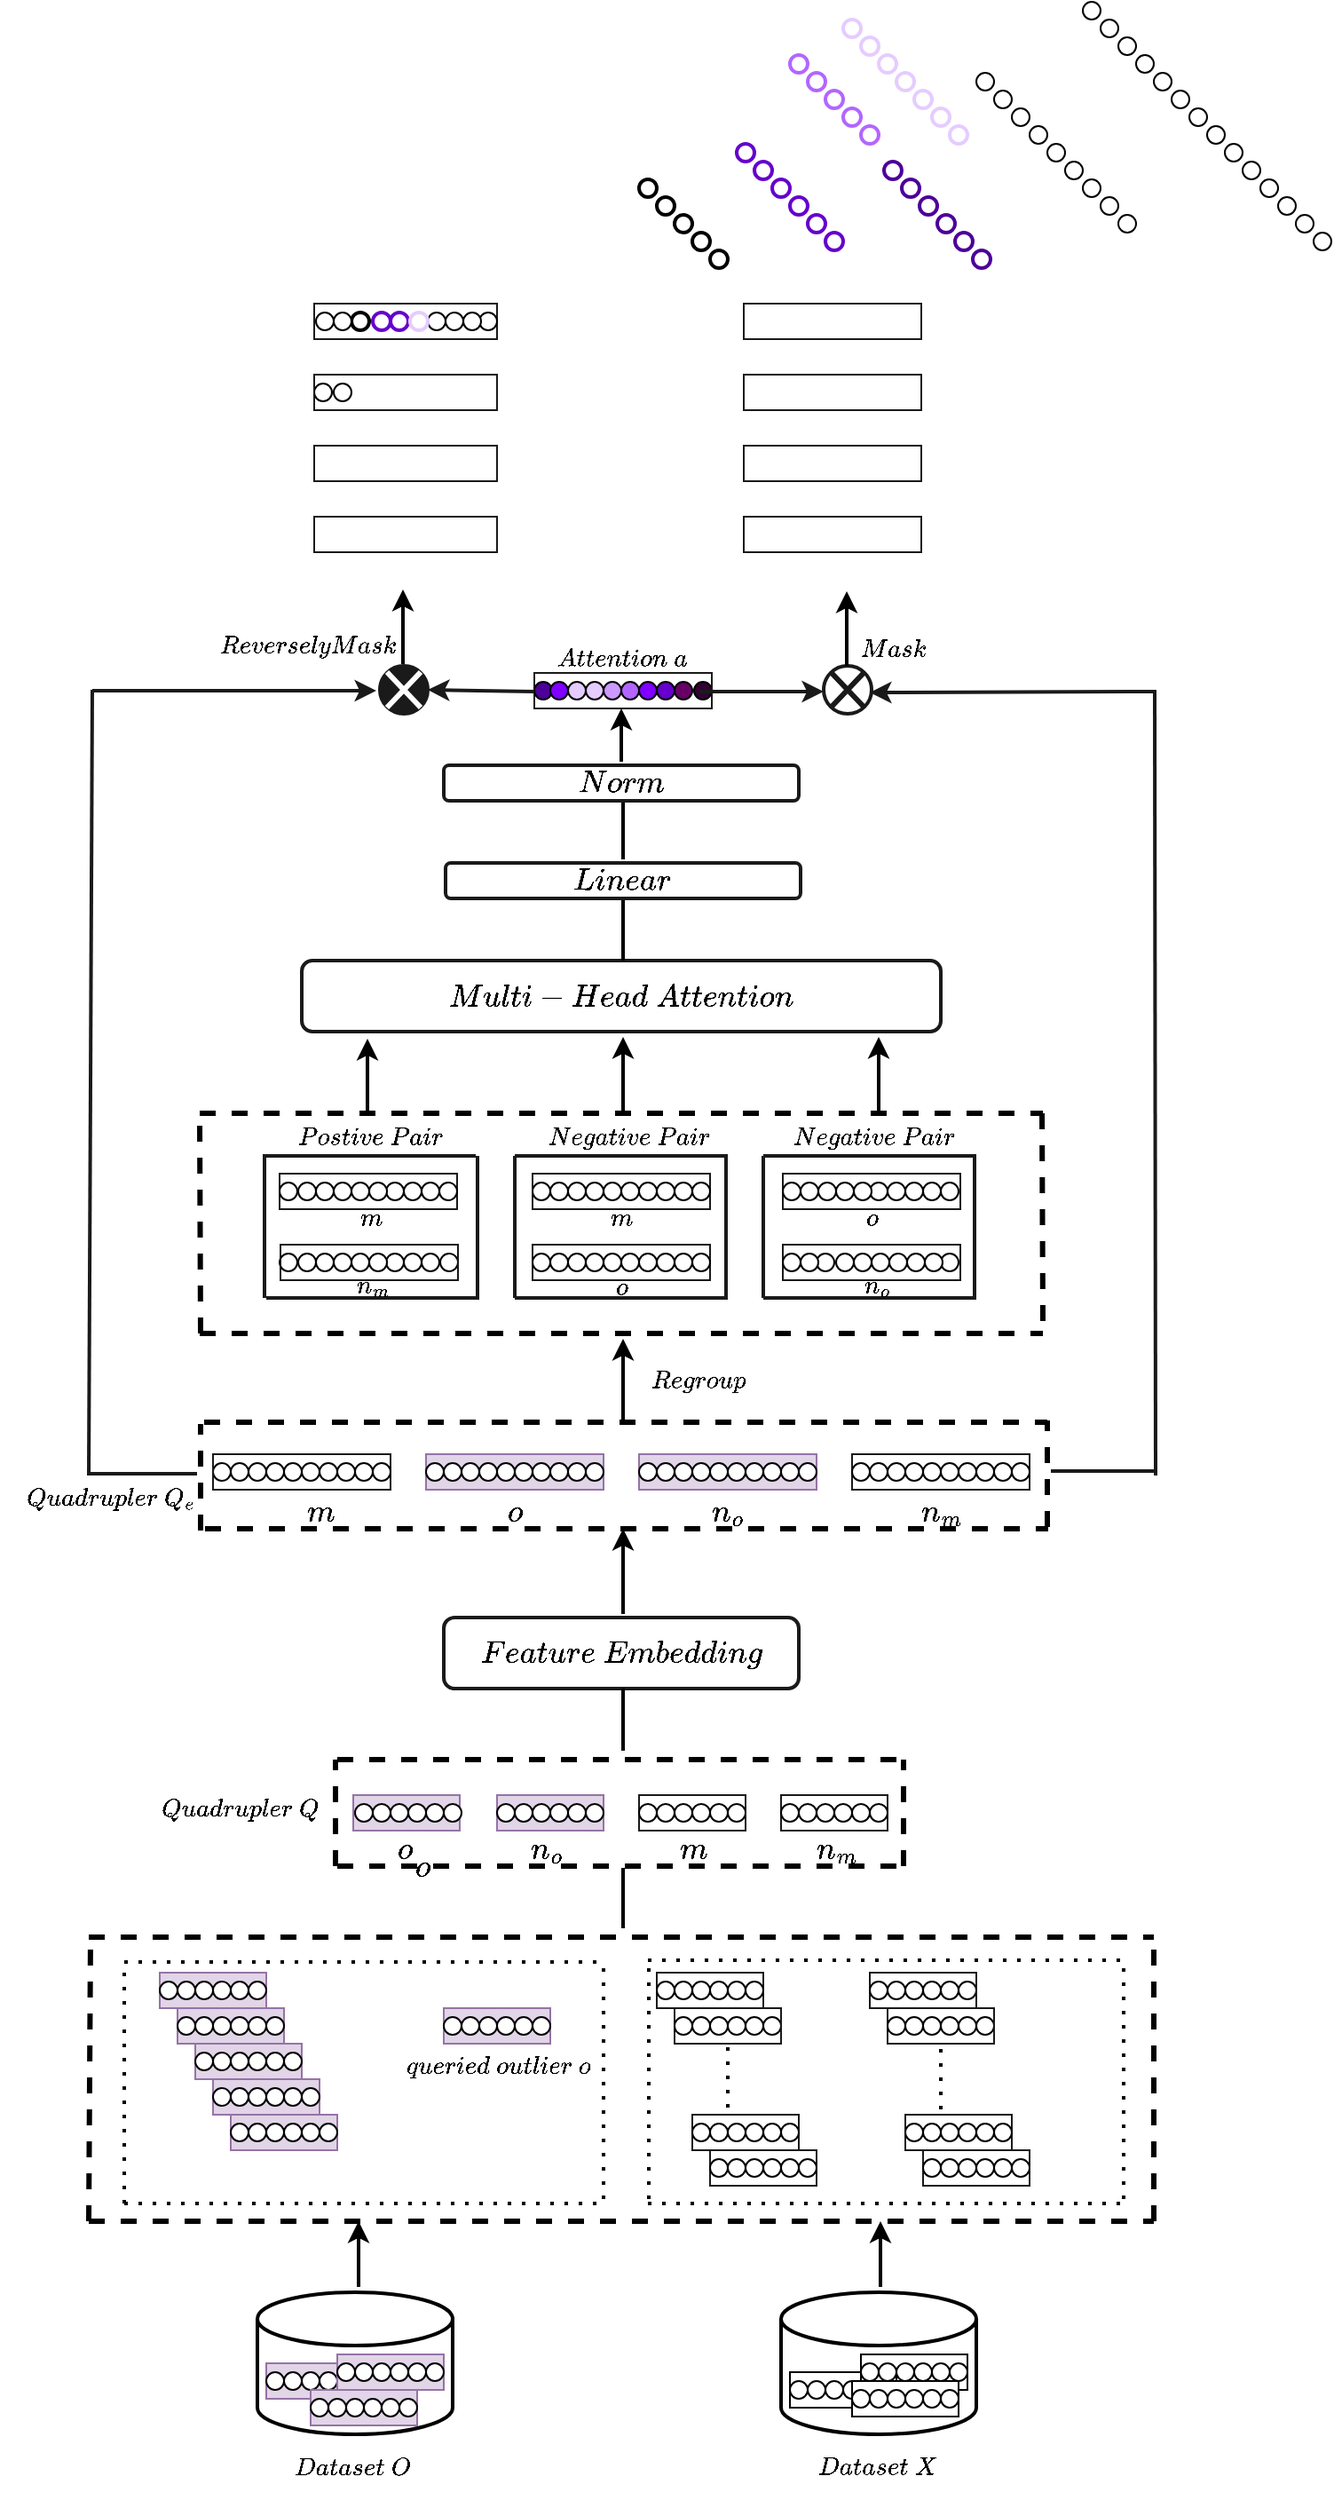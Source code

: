 <mxfile version="20.5.1" type="github">
  <diagram id="JbvjpjDxwqa3XQ7OUGH0" name="第 1 页">
    <mxGraphModel dx="1631" dy="2795" grid="1" gridSize="10" guides="1" tooltips="1" connect="1" arrows="1" fold="1" page="1" pageScale="1" pageWidth="827" pageHeight="1169" background="#ffffff" math="1" shadow="0">
      <root>
        <mxCell id="0" />
        <mxCell id="1" parent="0" />
        <mxCell id="JXdEMuc-65xn1tnEhglr-2" value="" style="shape=cylinder3;whiteSpace=wrap;html=1;boundedLbl=1;backgroundOutline=1;size=15;fillColor=none;strokeWidth=2;" vertex="1" parent="1">
          <mxGeometry x="430" y="1040" width="110" height="80" as="geometry" />
        </mxCell>
        <mxCell id="JXdEMuc-65xn1tnEhglr-3" value="" style="rounded=0;whiteSpace=wrap;html=1;fillColor=none;" vertex="1" parent="1">
          <mxGeometry x="475" y="1075" width="60" height="20" as="geometry" />
        </mxCell>
        <mxCell id="JXdEMuc-65xn1tnEhglr-4" value="" style="ellipse;whiteSpace=wrap;html=1;aspect=fixed;" vertex="1" parent="1">
          <mxGeometry x="525" y="1080" width="10" height="10" as="geometry" />
        </mxCell>
        <mxCell id="JXdEMuc-65xn1tnEhglr-5" value="" style="ellipse;whiteSpace=wrap;html=1;aspect=fixed;" vertex="1" parent="1">
          <mxGeometry x="515" y="1080" width="10" height="10" as="geometry" />
        </mxCell>
        <mxCell id="JXdEMuc-65xn1tnEhglr-6" value="" style="ellipse;whiteSpace=wrap;html=1;aspect=fixed;" vertex="1" parent="1">
          <mxGeometry x="505" y="1080" width="10" height="10" as="geometry" />
        </mxCell>
        <mxCell id="JXdEMuc-65xn1tnEhglr-7" value="" style="ellipse;whiteSpace=wrap;html=1;aspect=fixed;" vertex="1" parent="1">
          <mxGeometry x="435" y="1090" width="10" height="10" as="geometry" />
        </mxCell>
        <mxCell id="JXdEMuc-65xn1tnEhglr-8" value="" style="ellipse;whiteSpace=wrap;html=1;aspect=fixed;" vertex="1" parent="1">
          <mxGeometry x="465" y="1090" width="10" height="10" as="geometry" />
        </mxCell>
        <mxCell id="JXdEMuc-65xn1tnEhglr-16" value="" style="ellipse;whiteSpace=wrap;html=1;aspect=fixed;" vertex="1" parent="1">
          <mxGeometry x="455" y="1090" width="10" height="10" as="geometry" />
        </mxCell>
        <mxCell id="JXdEMuc-65xn1tnEhglr-18" value="" style="rounded=0;whiteSpace=wrap;html=1;fillColor=none;" vertex="1" parent="1">
          <mxGeometry x="435" y="1085" width="60" height="20" as="geometry" />
        </mxCell>
        <mxCell id="JXdEMuc-65xn1tnEhglr-19" value="" style="ellipse;whiteSpace=wrap;html=1;aspect=fixed;" vertex="1" parent="1">
          <mxGeometry x="485" y="1080" width="10" height="10" as="geometry" />
        </mxCell>
        <mxCell id="JXdEMuc-65xn1tnEhglr-20" value="" style="ellipse;whiteSpace=wrap;html=1;aspect=fixed;" vertex="1" parent="1">
          <mxGeometry x="495" y="1080" width="10" height="10" as="geometry" />
        </mxCell>
        <mxCell id="JXdEMuc-65xn1tnEhglr-23" value="" style="ellipse;whiteSpace=wrap;html=1;aspect=fixed;" vertex="1" parent="1">
          <mxGeometry x="445" y="1090" width="10" height="10" as="geometry" />
        </mxCell>
        <mxCell id="JXdEMuc-65xn1tnEhglr-24" value="" style="ellipse;whiteSpace=wrap;html=1;aspect=fixed;" vertex="1" parent="1">
          <mxGeometry x="475" y="1080" width="10" height="10" as="geometry" />
        </mxCell>
        <mxCell id="JXdEMuc-65xn1tnEhglr-25" value="" style="rounded=0;whiteSpace=wrap;html=1;fillColor=default;" vertex="1" parent="1">
          <mxGeometry x="470" y="1090" width="60" height="20" as="geometry" />
        </mxCell>
        <mxCell id="JXdEMuc-65xn1tnEhglr-26" value="" style="ellipse;whiteSpace=wrap;html=1;aspect=fixed;" vertex="1" parent="1">
          <mxGeometry x="470" y="1095" width="10" height="10" as="geometry" />
        </mxCell>
        <mxCell id="JXdEMuc-65xn1tnEhglr-29" value="" style="ellipse;whiteSpace=wrap;html=1;aspect=fixed;" vertex="1" parent="1">
          <mxGeometry x="490" y="1095" width="10" height="10" as="geometry" />
        </mxCell>
        <mxCell id="JXdEMuc-65xn1tnEhglr-30" value="" style="ellipse;whiteSpace=wrap;html=1;aspect=fixed;" vertex="1" parent="1">
          <mxGeometry x="510" y="1095" width="10" height="10" as="geometry" />
        </mxCell>
        <mxCell id="JXdEMuc-65xn1tnEhglr-31" value="" style="ellipse;whiteSpace=wrap;html=1;aspect=fixed;" vertex="1" parent="1">
          <mxGeometry x="520" y="1095" width="10" height="10" as="geometry" />
        </mxCell>
        <mxCell id="JXdEMuc-65xn1tnEhglr-35" value="" style="ellipse;whiteSpace=wrap;html=1;aspect=fixed;" vertex="1" parent="1">
          <mxGeometry x="480" y="1095" width="10" height="10" as="geometry" />
        </mxCell>
        <mxCell id="JXdEMuc-65xn1tnEhglr-37" value="" style="ellipse;whiteSpace=wrap;html=1;aspect=fixed;" vertex="1" parent="1">
          <mxGeometry x="500" y="1095" width="10" height="10" as="geometry" />
        </mxCell>
        <mxCell id="JXdEMuc-65xn1tnEhglr-90" value="" style="shape=cylinder3;whiteSpace=wrap;html=1;boundedLbl=1;backgroundOutline=1;size=15;fillColor=none;strokeWidth=2;" vertex="1" parent="1">
          <mxGeometry x="135" y="1040" width="110" height="80" as="geometry" />
        </mxCell>
        <mxCell id="JXdEMuc-65xn1tnEhglr-92" value="" style="rounded=0;whiteSpace=wrap;html=1;fillColor=#e1d5e7;fillStyle=auto;strokeColor=#9673a6;" vertex="1" parent="1">
          <mxGeometry x="140" y="1080" width="60" height="20" as="geometry" />
        </mxCell>
        <mxCell id="JXdEMuc-65xn1tnEhglr-95" value="" style="ellipse;whiteSpace=wrap;html=1;aspect=fixed;" vertex="1" parent="1">
          <mxGeometry x="160" y="1085" width="10" height="10" as="geometry" />
        </mxCell>
        <mxCell id="JXdEMuc-65xn1tnEhglr-96" value="" style="ellipse;whiteSpace=wrap;html=1;aspect=fixed;" vertex="1" parent="1">
          <mxGeometry x="170" y="1085" width="10" height="10" as="geometry" />
        </mxCell>
        <mxCell id="JXdEMuc-65xn1tnEhglr-97" value="" style="ellipse;whiteSpace=wrap;html=1;aspect=fixed;fillColor=default;" vertex="1" parent="1">
          <mxGeometry x="180" y="1085" width="10" height="10" as="geometry" />
        </mxCell>
        <mxCell id="JXdEMuc-65xn1tnEhglr-98" value="" style="ellipse;whiteSpace=wrap;html=1;aspect=fixed;fillColor=default;" vertex="1" parent="1">
          <mxGeometry x="190" y="1085" width="10" height="10" as="geometry" />
        </mxCell>
        <mxCell id="JXdEMuc-65xn1tnEhglr-102" value="" style="rounded=0;whiteSpace=wrap;html=1;fillColor=#e1d5e7;strokeColor=#9673a6;" vertex="1" parent="1">
          <mxGeometry x="80" y="860" width="60" height="20" as="geometry" />
        </mxCell>
        <mxCell id="JXdEMuc-65xn1tnEhglr-103" value="" style="rounded=0;whiteSpace=wrap;html=1;fillColor=#e1d5e7;strokeColor=#9673a6;" vertex="1" parent="1">
          <mxGeometry x="180" y="1075" width="60" height="20" as="geometry" />
        </mxCell>
        <mxCell id="JXdEMuc-65xn1tnEhglr-105" value="" style="ellipse;whiteSpace=wrap;html=1;aspect=fixed;" vertex="1" parent="1">
          <mxGeometry x="230" y="1080" width="10" height="10" as="geometry" />
        </mxCell>
        <mxCell id="JXdEMuc-65xn1tnEhglr-106" value="" style="ellipse;whiteSpace=wrap;html=1;aspect=fixed;fillColor=default;" vertex="1" parent="1">
          <mxGeometry x="190" y="1080" width="10" height="10" as="geometry" />
        </mxCell>
        <mxCell id="JXdEMuc-65xn1tnEhglr-107" value="" style="ellipse;whiteSpace=wrap;html=1;aspect=fixed;" vertex="1" parent="1">
          <mxGeometry x="180" y="1080" width="10" height="10" as="geometry" />
        </mxCell>
        <mxCell id="JXdEMuc-65xn1tnEhglr-108" value="" style="ellipse;whiteSpace=wrap;html=1;aspect=fixed;" vertex="1" parent="1">
          <mxGeometry x="210" y="1080" width="10" height="10" as="geometry" />
        </mxCell>
        <mxCell id="JXdEMuc-65xn1tnEhglr-109" value="" style="ellipse;whiteSpace=wrap;html=1;aspect=fixed;" vertex="1" parent="1">
          <mxGeometry x="150" y="1085" width="10" height="10" as="geometry" />
        </mxCell>
        <mxCell id="JXdEMuc-65xn1tnEhglr-110" value="" style="ellipse;whiteSpace=wrap;html=1;aspect=fixed;" vertex="1" parent="1">
          <mxGeometry x="140" y="1085" width="10" height="10" as="geometry" />
        </mxCell>
        <mxCell id="JXdEMuc-65xn1tnEhglr-111" value="" style="rounded=0;whiteSpace=wrap;html=1;fillColor=#e1d5e7;fillStyle=auto;strokeColor=#9673a6;" vertex="1" parent="1">
          <mxGeometry x="165" y="1095" width="60" height="20" as="geometry" />
        </mxCell>
        <mxCell id="JXdEMuc-65xn1tnEhglr-113" value="" style="rounded=0;whiteSpace=wrap;html=1;fillColor=#e1d5e7;fillStyle=auto;strokeColor=#9673a6;" vertex="1" parent="1">
          <mxGeometry x="240" y="880" width="60" height="20" as="geometry" />
        </mxCell>
        <mxCell id="JXdEMuc-65xn1tnEhglr-115" value="" style="ellipse;whiteSpace=wrap;html=1;aspect=fixed;fillStyle=auto;" vertex="1" parent="1">
          <mxGeometry x="200" y="1080" width="10" height="10" as="geometry" />
        </mxCell>
        <mxCell id="JXdEMuc-65xn1tnEhglr-119" value="" style="ellipse;whiteSpace=wrap;html=1;aspect=fixed;fillStyle=auto;fillColor=default;gradientColor=none;" vertex="1" parent="1">
          <mxGeometry x="175" y="1100" width="10" height="10" as="geometry" />
        </mxCell>
        <mxCell id="JXdEMuc-65xn1tnEhglr-120" value="" style="ellipse;whiteSpace=wrap;html=1;aspect=fixed;fillStyle=auto;" vertex="1" parent="1">
          <mxGeometry x="220" y="1080" width="10" height="10" as="geometry" />
        </mxCell>
        <mxCell id="JXdEMuc-65xn1tnEhglr-121" value="" style="ellipse;whiteSpace=wrap;html=1;aspect=fixed;fillStyle=auto;fillColor=default;gradientColor=none;" vertex="1" parent="1">
          <mxGeometry x="205" y="1100" width="10" height="10" as="geometry" />
        </mxCell>
        <mxCell id="JXdEMuc-65xn1tnEhglr-122" value="" style="ellipse;whiteSpace=wrap;html=1;aspect=fixed;fillStyle=auto;fillColor=default;gradientColor=none;" vertex="1" parent="1">
          <mxGeometry x="195" y="1100" width="10" height="10" as="geometry" />
        </mxCell>
        <mxCell id="JXdEMuc-65xn1tnEhglr-123" value="" style="ellipse;whiteSpace=wrap;html=1;aspect=fixed;fillStyle=auto;fillColor=default;gradientColor=none;" vertex="1" parent="1">
          <mxGeometry x="165" y="1100" width="10" height="10" as="geometry" />
        </mxCell>
        <mxCell id="JXdEMuc-65xn1tnEhglr-125" value="" style="ellipse;whiteSpace=wrap;html=1;aspect=fixed;fillStyle=auto;fillColor=default;gradientColor=none;" vertex="1" parent="1">
          <mxGeometry x="215" y="1100" width="10" height="10" as="geometry" />
        </mxCell>
        <mxCell id="JXdEMuc-65xn1tnEhglr-126" value="" style="ellipse;whiteSpace=wrap;html=1;aspect=fixed;fillStyle=auto;fillColor=#CC99FF;gradientColor=none;" vertex="1" parent="1">
          <mxGeometry x="330" y="133" width="10" height="10" as="geometry" />
        </mxCell>
        <mxCell id="JXdEMuc-65xn1tnEhglr-127" value="" style="ellipse;whiteSpace=wrap;html=1;aspect=fixed;fillStyle=auto;fillColor=#7F00FF;gradientColor=none;" vertex="1" parent="1">
          <mxGeometry x="350" y="133" width="10" height="10" as="geometry" />
        </mxCell>
        <mxCell id="JXdEMuc-65xn1tnEhglr-128" value="" style="ellipse;whiteSpace=wrap;html=1;aspect=fixed;fillStyle=auto;fillColor=default;gradientColor=none;" vertex="1" parent="1">
          <mxGeometry x="185" y="1100" width="10" height="10" as="geometry" />
        </mxCell>
        <mxCell id="JXdEMuc-65xn1tnEhglr-131" value="" style="ellipse;whiteSpace=wrap;html=1;aspect=fixed;fillStyle=auto;fillColor=#6600CC;gradientColor=none;" vertex="1" parent="1">
          <mxGeometry x="360" y="133" width="10" height="10" as="geometry" />
        </mxCell>
        <mxCell id="JXdEMuc-65xn1tnEhglr-136" value="" style="endArrow=classic;html=1;rounded=0;strokeWidth=2;" edge="1" parent="1">
          <mxGeometry width="50" height="50" relative="1" as="geometry">
            <mxPoint x="192" y="1037" as="sourcePoint" />
            <mxPoint x="192" y="1000" as="targetPoint" />
            <Array as="points">
              <mxPoint x="192" y="1037" />
              <mxPoint x="192" y="1007" />
            </Array>
          </mxGeometry>
        </mxCell>
        <mxCell id="JXdEMuc-65xn1tnEhglr-137" value="" style="endArrow=classic;html=1;rounded=0;strokeWidth=2;strokeColor=default;" edge="1" parent="1">
          <mxGeometry width="50" height="50" relative="1" as="geometry">
            <mxPoint x="486" y="1037" as="sourcePoint" />
            <mxPoint x="486" y="1000" as="targetPoint" />
            <Array as="points">
              <mxPoint x="486" y="1037" />
              <mxPoint x="486" y="1007" />
            </Array>
          </mxGeometry>
        </mxCell>
        <mxCell id="JXdEMuc-65xn1tnEhglr-146" value="" style="endArrow=none;dashed=1;html=1;rounded=0;strokeColor=default;strokeWidth=3;" edge="1" parent="1">
          <mxGeometry width="50" height="50" relative="1" as="geometry">
            <mxPoint x="40" y="1000" as="sourcePoint" />
            <mxPoint x="640" y="1000" as="targetPoint" />
          </mxGeometry>
        </mxCell>
        <mxCell id="JXdEMuc-65xn1tnEhglr-147" value="$$Dataset~O$$&amp;nbsp;&amp;nbsp;" style="rounded=1;whiteSpace=wrap;html=1;fillStyle=auto;strokeWidth=2;fillColor=none;gradientColor=none;strokeColor=none;" vertex="1" parent="1">
          <mxGeometry x="129" y="1136" width="120" height="20" as="geometry" />
        </mxCell>
        <mxCell id="JXdEMuc-65xn1tnEhglr-148" value="$$Dataset~X$$&amp;nbsp;&amp;nbsp;" style="rounded=1;whiteSpace=wrap;html=1;fillStyle=auto;strokeWidth=2;fillColor=none;gradientColor=none;strokeColor=none;" vertex="1" parent="1">
          <mxGeometry x="424" y="1136" width="120" height="20" as="geometry" />
        </mxCell>
        <mxCell id="JXdEMuc-65xn1tnEhglr-149" value="" style="ellipse;whiteSpace=wrap;html=1;aspect=fixed;" vertex="1" parent="1">
          <mxGeometry x="240" y="885" width="10" height="10" as="geometry" />
        </mxCell>
        <mxCell id="JXdEMuc-65xn1tnEhglr-150" value="" style="ellipse;whiteSpace=wrap;html=1;aspect=fixed;" vertex="1" parent="1">
          <mxGeometry x="250" y="885" width="10" height="10" as="geometry" />
        </mxCell>
        <mxCell id="JXdEMuc-65xn1tnEhglr-151" value="" style="ellipse;whiteSpace=wrap;html=1;aspect=fixed;" vertex="1" parent="1">
          <mxGeometry x="260" y="885" width="10" height="10" as="geometry" />
        </mxCell>
        <mxCell id="JXdEMuc-65xn1tnEhglr-152" value="" style="ellipse;whiteSpace=wrap;html=1;aspect=fixed;" vertex="1" parent="1">
          <mxGeometry x="270" y="885" width="10" height="10" as="geometry" />
        </mxCell>
        <mxCell id="JXdEMuc-65xn1tnEhglr-153" value="" style="ellipse;whiteSpace=wrap;html=1;aspect=fixed;" vertex="1" parent="1">
          <mxGeometry x="290" y="885" width="10" height="10" as="geometry" />
        </mxCell>
        <mxCell id="JXdEMuc-65xn1tnEhglr-154" value="" style="ellipse;whiteSpace=wrap;html=1;aspect=fixed;" vertex="1" parent="1">
          <mxGeometry x="280" y="885" width="10" height="10" as="geometry" />
        </mxCell>
        <mxCell id="JXdEMuc-65xn1tnEhglr-155" value="$$queried~outlier~o$$&amp;nbsp;&amp;nbsp;" style="rounded=1;whiteSpace=wrap;html=1;fillStyle=auto;strokeWidth=2;fillColor=none;gradientColor=none;strokeColor=none;" vertex="1" parent="1">
          <mxGeometry x="217.5" y="910" width="105" height="20" as="geometry" />
        </mxCell>
        <mxCell id="JXdEMuc-65xn1tnEhglr-164" value="" style="endArrow=none;dashed=1;html=1;rounded=0;strokeColor=default;strokeWidth=3;" edge="1" parent="1">
          <mxGeometry width="50" height="50" relative="1" as="geometry">
            <mxPoint x="40" y="840" as="sourcePoint" />
            <mxPoint x="640" y="840" as="targetPoint" />
          </mxGeometry>
        </mxCell>
        <mxCell id="JXdEMuc-65xn1tnEhglr-165" value="" style="endArrow=none;dashed=1;html=1;rounded=0;strokeColor=default;strokeWidth=3;" edge="1" parent="1">
          <mxGeometry width="50" height="50" relative="1" as="geometry">
            <mxPoint x="40" y="1000" as="sourcePoint" />
            <mxPoint x="41" y="840" as="targetPoint" />
          </mxGeometry>
        </mxCell>
        <mxCell id="JXdEMuc-65xn1tnEhglr-166" value="" style="endArrow=none;dashed=1;html=1;rounded=0;strokeColor=default;strokeWidth=3;" edge="1" parent="1">
          <mxGeometry width="50" height="50" relative="1" as="geometry">
            <mxPoint x="640" y="1000" as="sourcePoint" />
            <mxPoint x="640" y="840" as="targetPoint" />
          </mxGeometry>
        </mxCell>
        <mxCell id="JXdEMuc-65xn1tnEhglr-167" value="" style="rounded=0;whiteSpace=wrap;html=1;fillColor=#e1d5e7;strokeColor=#9673a6;" vertex="1" parent="1">
          <mxGeometry x="110" y="920" width="60" height="20" as="geometry" />
        </mxCell>
        <mxCell id="JXdEMuc-65xn1tnEhglr-168" value="" style="rounded=0;whiteSpace=wrap;html=1;fillColor=#e1d5e7;strokeColor=#9673a6;" vertex="1" parent="1">
          <mxGeometry x="90" y="880" width="60" height="20" as="geometry" />
        </mxCell>
        <mxCell id="JXdEMuc-65xn1tnEhglr-169" value="&#xa;&lt;b id=&quot;docs-internal-guid-538b83f4-7fff-efbe-8dc3-25d296e47443&quot; style=&quot;font-weight:normal;&quot;&gt;&lt;span&gt;&amp;nbsp;&lt;/span&gt;&lt;/b&gt;&#xa;&#xa;" style="rounded=0;whiteSpace=wrap;html=1;fillColor=#e1d5e7;strokeColor=#9673a6;" vertex="1" parent="1">
          <mxGeometry x="100" y="900" width="60" height="20" as="geometry" />
        </mxCell>
        <mxCell id="JXdEMuc-65xn1tnEhglr-173" value="&#xa;&lt;b id=&quot;docs-internal-guid-538b83f4-7fff-efbe-8dc3-25d296e47443&quot; style=&quot;font-weight:normal;&quot;&gt;&lt;span&gt;&amp;nbsp;&lt;/span&gt;&lt;/b&gt;&#xa;&#xa;" style="rounded=0;whiteSpace=wrap;html=1;fillColor=#e1d5e7;strokeColor=#9673a6;" vertex="1" parent="1">
          <mxGeometry x="120" y="940" width="60" height="20" as="geometry" />
        </mxCell>
        <mxCell id="JXdEMuc-65xn1tnEhglr-174" value="" style="ellipse;whiteSpace=wrap;html=1;aspect=fixed;" vertex="1" parent="1">
          <mxGeometry x="100" y="885" width="10" height="10" as="geometry" />
        </mxCell>
        <mxCell id="JXdEMuc-65xn1tnEhglr-175" value="" style="ellipse;whiteSpace=wrap;html=1;aspect=fixed;" vertex="1" parent="1">
          <mxGeometry x="90" y="885" width="10" height="10" as="geometry" />
        </mxCell>
        <mxCell id="JXdEMuc-65xn1tnEhglr-178" value="" style="ellipse;whiteSpace=wrap;html=1;aspect=fixed;" vertex="1" parent="1">
          <mxGeometry x="110" y="885" width="10" height="10" as="geometry" />
        </mxCell>
        <mxCell id="JXdEMuc-65xn1tnEhglr-179" value="" style="ellipse;whiteSpace=wrap;html=1;aspect=fixed;" vertex="1" parent="1">
          <mxGeometry x="120" y="885" width="10" height="10" as="geometry" />
        </mxCell>
        <mxCell id="JXdEMuc-65xn1tnEhglr-180" value="" style="ellipse;whiteSpace=wrap;html=1;aspect=fixed;" vertex="1" parent="1">
          <mxGeometry x="130" y="885" width="10" height="10" as="geometry" />
        </mxCell>
        <mxCell id="JXdEMuc-65xn1tnEhglr-181" value="" style="ellipse;whiteSpace=wrap;html=1;aspect=fixed;" vertex="1" parent="1">
          <mxGeometry x="140" y="885" width="10" height="10" as="geometry" />
        </mxCell>
        <mxCell id="JXdEMuc-65xn1tnEhglr-182" value="" style="ellipse;whiteSpace=wrap;html=1;aspect=fixed;" vertex="1" parent="1">
          <mxGeometry x="80" y="865" width="10" height="10" as="geometry" />
        </mxCell>
        <mxCell id="JXdEMuc-65xn1tnEhglr-183" value="" style="ellipse;whiteSpace=wrap;html=1;aspect=fixed;" vertex="1" parent="1">
          <mxGeometry x="90" y="865" width="10" height="10" as="geometry" />
        </mxCell>
        <mxCell id="JXdEMuc-65xn1tnEhglr-184" value="" style="ellipse;whiteSpace=wrap;html=1;aspect=fixed;" vertex="1" parent="1">
          <mxGeometry x="100" y="865" width="10" height="10" as="geometry" />
        </mxCell>
        <mxCell id="JXdEMuc-65xn1tnEhglr-185" value="" style="ellipse;whiteSpace=wrap;html=1;aspect=fixed;" vertex="1" parent="1">
          <mxGeometry x="110" y="865" width="10" height="10" as="geometry" />
        </mxCell>
        <mxCell id="JXdEMuc-65xn1tnEhglr-186" value="" style="ellipse;whiteSpace=wrap;html=1;aspect=fixed;" vertex="1" parent="1">
          <mxGeometry x="120" y="865" width="10" height="10" as="geometry" />
        </mxCell>
        <mxCell id="JXdEMuc-65xn1tnEhglr-187" value="" style="ellipse;whiteSpace=wrap;html=1;aspect=fixed;" vertex="1" parent="1">
          <mxGeometry x="130" y="865" width="10" height="10" as="geometry" />
        </mxCell>
        <mxCell id="JXdEMuc-65xn1tnEhglr-188" value="" style="ellipse;whiteSpace=wrap;html=1;aspect=fixed;" vertex="1" parent="1">
          <mxGeometry x="100" y="905" width="10" height="10" as="geometry" />
        </mxCell>
        <mxCell id="JXdEMuc-65xn1tnEhglr-189" value="" style="ellipse;whiteSpace=wrap;html=1;aspect=fixed;" vertex="1" parent="1">
          <mxGeometry x="520" y="965" width="10" height="10" as="geometry" />
        </mxCell>
        <mxCell id="JXdEMuc-65xn1tnEhglr-190" value="" style="ellipse;whiteSpace=wrap;html=1;aspect=fixed;" vertex="1" parent="1">
          <mxGeometry x="290" y="415" width="10" height="10" as="geometry" />
        </mxCell>
        <mxCell id="JXdEMuc-65xn1tnEhglr-191" value="" style="ellipse;whiteSpace=wrap;html=1;aspect=fixed;" vertex="1" parent="1">
          <mxGeometry x="540" y="885" width="10" height="10" as="geometry" />
        </mxCell>
        <mxCell id="JXdEMuc-65xn1tnEhglr-208" value="" style="ellipse;whiteSpace=wrap;html=1;aspect=fixed;" vertex="1" parent="1">
          <mxGeometry x="110" y="905" width="10" height="10" as="geometry" />
        </mxCell>
        <mxCell id="JXdEMuc-65xn1tnEhglr-209" value="" style="ellipse;whiteSpace=wrap;html=1;aspect=fixed;" vertex="1" parent="1">
          <mxGeometry x="120" y="905" width="10" height="10" as="geometry" />
        </mxCell>
        <mxCell id="JXdEMuc-65xn1tnEhglr-210" value="" style="ellipse;whiteSpace=wrap;html=1;aspect=fixed;" vertex="1" parent="1">
          <mxGeometry x="130" y="905" width="10" height="10" as="geometry" />
        </mxCell>
        <mxCell id="JXdEMuc-65xn1tnEhglr-211" value="" style="ellipse;whiteSpace=wrap;html=1;aspect=fixed;" vertex="1" parent="1">
          <mxGeometry x="140" y="905" width="10" height="10" as="geometry" />
        </mxCell>
        <mxCell id="JXdEMuc-65xn1tnEhglr-212" value="" style="ellipse;whiteSpace=wrap;html=1;aspect=fixed;" vertex="1" parent="1">
          <mxGeometry x="150" y="905" width="10" height="10" as="geometry" />
        </mxCell>
        <mxCell id="JXdEMuc-65xn1tnEhglr-213" value="" style="ellipse;whiteSpace=wrap;html=1;aspect=fixed;" vertex="1" parent="1">
          <mxGeometry x="110" y="925" width="10" height="10" as="geometry" />
        </mxCell>
        <mxCell id="JXdEMuc-65xn1tnEhglr-214" value="" style="ellipse;whiteSpace=wrap;html=1;aspect=fixed;" vertex="1" parent="1">
          <mxGeometry x="120" y="925" width="10" height="10" as="geometry" />
        </mxCell>
        <mxCell id="JXdEMuc-65xn1tnEhglr-215" value="" style="ellipse;whiteSpace=wrap;html=1;aspect=fixed;" vertex="1" parent="1">
          <mxGeometry x="130" y="925" width="10" height="10" as="geometry" />
        </mxCell>
        <mxCell id="JXdEMuc-65xn1tnEhglr-216" value="" style="ellipse;whiteSpace=wrap;html=1;aspect=fixed;" vertex="1" parent="1">
          <mxGeometry x="140" y="925" width="10" height="10" as="geometry" />
        </mxCell>
        <mxCell id="JXdEMuc-65xn1tnEhglr-217" value="" style="ellipse;whiteSpace=wrap;html=1;aspect=fixed;" vertex="1" parent="1">
          <mxGeometry x="150" y="925" width="10" height="10" as="geometry" />
        </mxCell>
        <mxCell id="JXdEMuc-65xn1tnEhglr-218" value="" style="ellipse;whiteSpace=wrap;html=1;aspect=fixed;" vertex="1" parent="1">
          <mxGeometry x="160" y="925" width="10" height="10" as="geometry" />
        </mxCell>
        <mxCell id="JXdEMuc-65xn1tnEhglr-219" value="" style="ellipse;whiteSpace=wrap;html=1;aspect=fixed;" vertex="1" parent="1">
          <mxGeometry x="120" y="945" width="10" height="10" as="geometry" />
        </mxCell>
        <mxCell id="JXdEMuc-65xn1tnEhglr-220" value="" style="ellipse;whiteSpace=wrap;html=1;aspect=fixed;" vertex="1" parent="1">
          <mxGeometry x="130" y="945" width="10" height="10" as="geometry" />
        </mxCell>
        <mxCell id="JXdEMuc-65xn1tnEhglr-223" value="" style="rounded=0;whiteSpace=wrap;html=1;fillColor=none;strokeColor=#1A1A1A;" vertex="1" parent="1">
          <mxGeometry x="360" y="860" width="60" height="20" as="geometry" />
        </mxCell>
        <mxCell id="JXdEMuc-65xn1tnEhglr-226" value="" style="ellipse;whiteSpace=wrap;html=1;aspect=fixed;" vertex="1" parent="1">
          <mxGeometry x="140" y="945" width="10" height="10" as="geometry" />
        </mxCell>
        <mxCell id="JXdEMuc-65xn1tnEhglr-227" value="" style="ellipse;whiteSpace=wrap;html=1;aspect=fixed;" vertex="1" parent="1">
          <mxGeometry x="150" y="945" width="10" height="10" as="geometry" />
        </mxCell>
        <mxCell id="JXdEMuc-65xn1tnEhglr-228" value="" style="ellipse;whiteSpace=wrap;html=1;aspect=fixed;" vertex="1" parent="1">
          <mxGeometry x="160" y="945" width="10" height="10" as="geometry" />
        </mxCell>
        <mxCell id="JXdEMuc-65xn1tnEhglr-229" value="" style="ellipse;whiteSpace=wrap;html=1;aspect=fixed;" vertex="1" parent="1">
          <mxGeometry x="170" y="945" width="10" height="10" as="geometry" />
        </mxCell>
        <mxCell id="JXdEMuc-65xn1tnEhglr-230" value="" style="ellipse;whiteSpace=wrap;html=1;aspect=fixed;" vertex="1" parent="1">
          <mxGeometry x="530" y="865" width="10" height="10" as="geometry" />
        </mxCell>
        <mxCell id="JXdEMuc-65xn1tnEhglr-231" value="" style="ellipse;whiteSpace=wrap;html=1;aspect=fixed;" vertex="1" parent="1">
          <mxGeometry x="420" y="885" width="10" height="10" as="geometry" />
        </mxCell>
        <mxCell id="JXdEMuc-65xn1tnEhglr-232" value="" style="ellipse;whiteSpace=wrap;html=1;aspect=fixed;" vertex="1" parent="1">
          <mxGeometry x="410" y="885" width="10" height="10" as="geometry" />
        </mxCell>
        <mxCell id="JXdEMuc-65xn1tnEhglr-235" value="" style="rounded=0;whiteSpace=wrap;html=1;fillColor=none;strokeColor=#1A1A1A;" vertex="1" parent="1">
          <mxGeometry x="480" y="860" width="60" height="20" as="geometry" />
        </mxCell>
        <mxCell id="JXdEMuc-65xn1tnEhglr-236" value="" style="rounded=0;whiteSpace=wrap;html=1;fillColor=none;strokeColor=#1A1A1A;" vertex="1" parent="1">
          <mxGeometry x="430" y="760" width="60" height="20" as="geometry" />
        </mxCell>
        <mxCell id="JXdEMuc-65xn1tnEhglr-237" value="" style="rounded=0;whiteSpace=wrap;html=1;fillColor=none;strokeColor=#1A1A1A;" vertex="1" parent="1">
          <mxGeometry x="390" y="960" width="60" height="20" as="geometry" />
        </mxCell>
        <mxCell id="JXdEMuc-65xn1tnEhglr-238" value="" style="rounded=0;whiteSpace=wrap;html=1;fillColor=none;strokeColor=#1A1A1A;" vertex="1" parent="1">
          <mxGeometry x="380" y="940" width="60" height="20" as="geometry" />
        </mxCell>
        <mxCell id="JXdEMuc-65xn1tnEhglr-239" value="" style="rounded=0;whiteSpace=wrap;html=1;fillColor=none;strokeColor=#1A1A1A;" vertex="1" parent="1">
          <mxGeometry x="370" y="880" width="60" height="20" as="geometry" />
        </mxCell>
        <mxCell id="JXdEMuc-65xn1tnEhglr-240" value="" style="ellipse;whiteSpace=wrap;html=1;aspect=fixed;" vertex="1" parent="1">
          <mxGeometry x="400" y="885" width="10" height="10" as="geometry" />
        </mxCell>
        <mxCell id="JXdEMuc-65xn1tnEhglr-241" value="" style="ellipse;whiteSpace=wrap;html=1;aspect=fixed;" vertex="1" parent="1">
          <mxGeometry x="390" y="885" width="10" height="10" as="geometry" />
        </mxCell>
        <mxCell id="JXdEMuc-65xn1tnEhglr-242" value="" style="ellipse;whiteSpace=wrap;html=1;aspect=fixed;" vertex="1" parent="1">
          <mxGeometry x="380" y="885" width="10" height="10" as="geometry" />
        </mxCell>
        <mxCell id="JXdEMuc-65xn1tnEhglr-243" value="" style="ellipse;whiteSpace=wrap;html=1;aspect=fixed;" vertex="1" parent="1">
          <mxGeometry x="370" y="885" width="10" height="10" as="geometry" />
        </mxCell>
        <mxCell id="JXdEMuc-65xn1tnEhglr-244" value="" style="ellipse;whiteSpace=wrap;html=1;aspect=fixed;" vertex="1" parent="1">
          <mxGeometry x="410" y="865" width="10" height="10" as="geometry" />
        </mxCell>
        <mxCell id="JXdEMuc-65xn1tnEhglr-245" value="" style="ellipse;whiteSpace=wrap;html=1;aspect=fixed;" vertex="1" parent="1">
          <mxGeometry x="400" y="865" width="10" height="10" as="geometry" />
        </mxCell>
        <mxCell id="JXdEMuc-65xn1tnEhglr-246" value="" style="ellipse;whiteSpace=wrap;html=1;aspect=fixed;" vertex="1" parent="1">
          <mxGeometry x="390" y="865" width="10" height="10" as="geometry" />
        </mxCell>
        <mxCell id="JXdEMuc-65xn1tnEhglr-247" value="" style="ellipse;whiteSpace=wrap;html=1;aspect=fixed;" vertex="1" parent="1">
          <mxGeometry x="380" y="865" width="10" height="10" as="geometry" />
        </mxCell>
        <mxCell id="JXdEMuc-65xn1tnEhglr-248" value="" style="ellipse;whiteSpace=wrap;html=1;aspect=fixed;" vertex="1" parent="1">
          <mxGeometry x="370" y="865" width="10" height="10" as="geometry" />
        </mxCell>
        <mxCell id="JXdEMuc-65xn1tnEhglr-249" value="" style="ellipse;whiteSpace=wrap;html=1;aspect=fixed;" vertex="1" parent="1">
          <mxGeometry x="360" y="865" width="10" height="10" as="geometry" />
        </mxCell>
        <mxCell id="JXdEMuc-65xn1tnEhglr-250" value="" style="ellipse;whiteSpace=wrap;html=1;aspect=fixed;fillColor=#330033;" vertex="1" parent="1">
          <mxGeometry x="381" y="133" width="10" height="10" as="geometry" />
        </mxCell>
        <mxCell id="JXdEMuc-65xn1tnEhglr-251" value="" style="ellipse;whiteSpace=wrap;html=1;aspect=fixed;" vertex="1" parent="1">
          <mxGeometry x="400" y="765" width="10" height="10" as="geometry" />
        </mxCell>
        <mxCell id="JXdEMuc-65xn1tnEhglr-252" value="" style="ellipse;whiteSpace=wrap;html=1;aspect=fixed;" vertex="1" parent="1">
          <mxGeometry x="560" y="965" width="10" height="10" as="geometry" />
        </mxCell>
        <mxCell id="JXdEMuc-65xn1tnEhglr-253" value="" style="ellipse;whiteSpace=wrap;html=1;aspect=fixed;" vertex="1" parent="1">
          <mxGeometry x="550" y="965" width="10" height="10" as="geometry" />
        </mxCell>
        <mxCell id="JXdEMuc-65xn1tnEhglr-254" value="" style="ellipse;whiteSpace=wrap;html=1;aspect=fixed;" vertex="1" parent="1">
          <mxGeometry x="540" y="965" width="10" height="10" as="geometry" />
        </mxCell>
        <mxCell id="JXdEMuc-65xn1tnEhglr-255" value="" style="ellipse;whiteSpace=wrap;html=1;aspect=fixed;" vertex="1" parent="1">
          <mxGeometry x="530" y="965" width="10" height="10" as="geometry" />
        </mxCell>
        <mxCell id="JXdEMuc-65xn1tnEhglr-259" value="" style="endArrow=none;dashed=1;html=1;dashPattern=1 3;strokeWidth=2;rounded=0;strokeColor=default;" edge="1" parent="1">
          <mxGeometry width="50" height="50" relative="1" as="geometry">
            <mxPoint x="400" y="936" as="sourcePoint" />
            <mxPoint x="400" y="896" as="targetPoint" />
            <Array as="points">
              <mxPoint x="400" y="936" />
            </Array>
          </mxGeometry>
        </mxCell>
        <mxCell id="JXdEMuc-65xn1tnEhglr-262" value="" style="endArrow=none;dashed=1;html=1;dashPattern=1 3;strokeWidth=2;rounded=0;strokeColor=default;" edge="1" parent="1">
          <mxGeometry width="50" height="50" relative="1" as="geometry">
            <mxPoint x="520" y="937" as="sourcePoint" />
            <mxPoint x="520" y="897" as="targetPoint" />
            <Array as="points">
              <mxPoint x="520" y="937" />
            </Array>
          </mxGeometry>
        </mxCell>
        <mxCell id="JXdEMuc-65xn1tnEhglr-263" value="" style="ellipse;whiteSpace=wrap;html=1;aspect=fixed;" vertex="1" parent="1">
          <mxGeometry x="520" y="865" width="10" height="10" as="geometry" />
        </mxCell>
        <mxCell id="JXdEMuc-65xn1tnEhglr-264" value="" style="ellipse;whiteSpace=wrap;html=1;aspect=fixed;" vertex="1" parent="1">
          <mxGeometry x="430" y="945" width="10" height="10" as="geometry" />
        </mxCell>
        <mxCell id="JXdEMuc-65xn1tnEhglr-265" value="" style="ellipse;whiteSpace=wrap;html=1;aspect=fixed;" vertex="1" parent="1">
          <mxGeometry x="420" y="945" width="10" height="10" as="geometry" />
        </mxCell>
        <mxCell id="JXdEMuc-65xn1tnEhglr-266" value="" style="ellipse;whiteSpace=wrap;html=1;aspect=fixed;" vertex="1" parent="1">
          <mxGeometry x="410" y="945" width="10" height="10" as="geometry" />
        </mxCell>
        <mxCell id="JXdEMuc-65xn1tnEhglr-267" value="" style="ellipse;whiteSpace=wrap;html=1;aspect=fixed;" vertex="1" parent="1">
          <mxGeometry x="400" y="945" width="10" height="10" as="geometry" />
        </mxCell>
        <mxCell id="JXdEMuc-65xn1tnEhglr-268" value="" style="ellipse;whiteSpace=wrap;html=1;aspect=fixed;" vertex="1" parent="1">
          <mxGeometry x="390" y="945" width="10" height="10" as="geometry" />
        </mxCell>
        <mxCell id="JXdEMuc-65xn1tnEhglr-269" value="" style="ellipse;whiteSpace=wrap;html=1;aspect=fixed;" vertex="1" parent="1">
          <mxGeometry x="380" y="945" width="10" height="10" as="geometry" />
        </mxCell>
        <mxCell id="JXdEMuc-65xn1tnEhglr-270" value="" style="ellipse;whiteSpace=wrap;html=1;aspect=fixed;" vertex="1" parent="1">
          <mxGeometry x="510" y="865" width="10" height="10" as="geometry" />
        </mxCell>
        <mxCell id="JXdEMuc-65xn1tnEhglr-271" value="" style="ellipse;whiteSpace=wrap;html=1;aspect=fixed;" vertex="1" parent="1">
          <mxGeometry x="500" y="865" width="10" height="10" as="geometry" />
        </mxCell>
        <mxCell id="JXdEMuc-65xn1tnEhglr-272" value="" style="ellipse;whiteSpace=wrap;html=1;aspect=fixed;" vertex="1" parent="1">
          <mxGeometry x="490" y="865" width="10" height="10" as="geometry" />
        </mxCell>
        <mxCell id="JXdEMuc-65xn1tnEhglr-273" value="" style="ellipse;whiteSpace=wrap;html=1;aspect=fixed;" vertex="1" parent="1">
          <mxGeometry x="480" y="865" width="10" height="10" as="geometry" />
        </mxCell>
        <mxCell id="JXdEMuc-65xn1tnEhglr-274" value="" style="ellipse;whiteSpace=wrap;html=1;aspect=fixed;" vertex="1" parent="1">
          <mxGeometry x="440" y="965" width="10" height="10" as="geometry" />
        </mxCell>
        <mxCell id="JXdEMuc-65xn1tnEhglr-275" value="" style="ellipse;whiteSpace=wrap;html=1;aspect=fixed;" vertex="1" parent="1">
          <mxGeometry x="430" y="965" width="10" height="10" as="geometry" />
        </mxCell>
        <mxCell id="JXdEMuc-65xn1tnEhglr-276" value="" style="ellipse;whiteSpace=wrap;html=1;aspect=fixed;" vertex="1" parent="1">
          <mxGeometry x="420" y="965" width="10" height="10" as="geometry" />
        </mxCell>
        <mxCell id="JXdEMuc-65xn1tnEhglr-277" value="" style="ellipse;whiteSpace=wrap;html=1;aspect=fixed;" vertex="1" parent="1">
          <mxGeometry x="410" y="965" width="10" height="10" as="geometry" />
        </mxCell>
        <mxCell id="JXdEMuc-65xn1tnEhglr-278" value="" style="ellipse;whiteSpace=wrap;html=1;aspect=fixed;" vertex="1" parent="1">
          <mxGeometry x="400" y="965" width="10" height="10" as="geometry" />
        </mxCell>
        <mxCell id="JXdEMuc-65xn1tnEhglr-279" value="" style="ellipse;whiteSpace=wrap;html=1;aspect=fixed;" vertex="1" parent="1">
          <mxGeometry x="390" y="965" width="10" height="10" as="geometry" />
        </mxCell>
        <mxCell id="JXdEMuc-65xn1tnEhglr-280" value="" style="rounded=0;whiteSpace=wrap;html=1;fillColor=none;strokeColor=#1A1A1A;" vertex="1" parent="1">
          <mxGeometry x="510" y="960" width="60" height="20" as="geometry" />
        </mxCell>
        <mxCell id="JXdEMuc-65xn1tnEhglr-281" value="" style="rounded=0;whiteSpace=wrap;html=1;fillColor=none;strokeColor=#1A1A1A;" vertex="1" parent="1">
          <mxGeometry x="500" y="940" width="60" height="20" as="geometry" />
        </mxCell>
        <mxCell id="JXdEMuc-65xn1tnEhglr-282" value="" style="rounded=0;whiteSpace=wrap;html=1;fillColor=none;strokeColor=#1A1A1A;" vertex="1" parent="1">
          <mxGeometry x="490" y="880" width="60" height="20" as="geometry" />
        </mxCell>
        <mxCell id="JXdEMuc-65xn1tnEhglr-283" value="" style="ellipse;whiteSpace=wrap;html=1;aspect=fixed;" vertex="1" parent="1">
          <mxGeometry x="530" y="885" width="10" height="10" as="geometry" />
        </mxCell>
        <mxCell id="JXdEMuc-65xn1tnEhglr-284" value="" style="ellipse;whiteSpace=wrap;html=1;aspect=fixed;" vertex="1" parent="1">
          <mxGeometry x="520" y="885" width="10" height="10" as="geometry" />
        </mxCell>
        <mxCell id="JXdEMuc-65xn1tnEhglr-285" value="" style="ellipse;whiteSpace=wrap;html=1;aspect=fixed;" vertex="1" parent="1">
          <mxGeometry x="510" y="885" width="10" height="10" as="geometry" />
        </mxCell>
        <mxCell id="JXdEMuc-65xn1tnEhglr-286" value="" style="ellipse;whiteSpace=wrap;html=1;aspect=fixed;" vertex="1" parent="1">
          <mxGeometry x="500" y="885" width="10" height="10" as="geometry" />
        </mxCell>
        <mxCell id="JXdEMuc-65xn1tnEhglr-287" value="" style="ellipse;whiteSpace=wrap;html=1;aspect=fixed;" vertex="1" parent="1">
          <mxGeometry x="490" y="885" width="10" height="10" as="geometry" />
        </mxCell>
        <mxCell id="JXdEMuc-65xn1tnEhglr-288" value="" style="ellipse;whiteSpace=wrap;html=1;aspect=fixed;" vertex="1" parent="1">
          <mxGeometry x="510" y="965" width="10" height="10" as="geometry" />
        </mxCell>
        <mxCell id="JXdEMuc-65xn1tnEhglr-289" value="" style="ellipse;whiteSpace=wrap;html=1;aspect=fixed;" vertex="1" parent="1">
          <mxGeometry x="550" y="945" width="10" height="10" as="geometry" />
        </mxCell>
        <mxCell id="JXdEMuc-65xn1tnEhglr-290" value="" style="ellipse;whiteSpace=wrap;html=1;aspect=fixed;" vertex="1" parent="1">
          <mxGeometry x="540" y="945" width="10" height="10" as="geometry" />
        </mxCell>
        <mxCell id="JXdEMuc-65xn1tnEhglr-291" value="" style="ellipse;whiteSpace=wrap;html=1;aspect=fixed;" vertex="1" parent="1">
          <mxGeometry x="530" y="945" width="10" height="10" as="geometry" />
        </mxCell>
        <mxCell id="JXdEMuc-65xn1tnEhglr-292" value="" style="ellipse;whiteSpace=wrap;html=1;aspect=fixed;" vertex="1" parent="1">
          <mxGeometry x="520" y="945" width="10" height="10" as="geometry" />
        </mxCell>
        <mxCell id="JXdEMuc-65xn1tnEhglr-293" value="" style="ellipse;whiteSpace=wrap;html=1;aspect=fixed;" vertex="1" parent="1">
          <mxGeometry x="510" y="945" width="10" height="10" as="geometry" />
        </mxCell>
        <mxCell id="JXdEMuc-65xn1tnEhglr-294" value="" style="ellipse;whiteSpace=wrap;html=1;aspect=fixed;" vertex="1" parent="1">
          <mxGeometry x="500" y="945" width="10" height="10" as="geometry" />
        </mxCell>
        <mxCell id="JXdEMuc-65xn1tnEhglr-297" value="" style="endArrow=none;dashed=1;html=1;dashPattern=1 3;strokeWidth=2;rounded=0;strokeColor=default;" edge="1" parent="1">
          <mxGeometry width="50" height="50" relative="1" as="geometry">
            <mxPoint x="60" y="854" as="sourcePoint" />
            <mxPoint x="330" y="854" as="targetPoint" />
          </mxGeometry>
        </mxCell>
        <mxCell id="JXdEMuc-65xn1tnEhglr-298" value="" style="endArrow=none;dashed=1;html=1;dashPattern=1 3;strokeWidth=2;rounded=0;strokeColor=default;" edge="1" parent="1">
          <mxGeometry width="50" height="50" relative="1" as="geometry">
            <mxPoint x="60" y="990" as="sourcePoint" />
            <mxPoint x="60" y="855" as="targetPoint" />
          </mxGeometry>
        </mxCell>
        <mxCell id="JXdEMuc-65xn1tnEhglr-299" value="" style="endArrow=none;dashed=1;html=1;dashPattern=1 3;strokeWidth=2;rounded=0;strokeColor=default;" edge="1" parent="1">
          <mxGeometry width="50" height="50" relative="1" as="geometry">
            <mxPoint x="60" y="990" as="sourcePoint" />
            <mxPoint x="330" y="990" as="targetPoint" />
          </mxGeometry>
        </mxCell>
        <mxCell id="JXdEMuc-65xn1tnEhglr-300" value="" style="endArrow=none;dashed=1;html=1;dashPattern=1 3;strokeWidth=2;rounded=0;strokeColor=default;" edge="1" parent="1">
          <mxGeometry width="50" height="50" relative="1" as="geometry">
            <mxPoint x="330" y="987.5" as="sourcePoint" />
            <mxPoint x="330" y="852.5" as="targetPoint" />
          </mxGeometry>
        </mxCell>
        <mxCell id="JXdEMuc-65xn1tnEhglr-301" value="" style="endArrow=none;dashed=1;html=1;dashPattern=1 3;strokeWidth=2;rounded=0;strokeColor=default;" edge="1" parent="1">
          <mxGeometry width="50" height="50" relative="1" as="geometry">
            <mxPoint x="355" y="853" as="sourcePoint" />
            <mxPoint x="625" y="853" as="targetPoint" />
          </mxGeometry>
        </mxCell>
        <mxCell id="JXdEMuc-65xn1tnEhglr-302" value="" style="endArrow=none;dashed=1;html=1;dashPattern=1 3;strokeWidth=2;rounded=0;strokeColor=default;" edge="1" parent="1">
          <mxGeometry width="50" height="50" relative="1" as="geometry">
            <mxPoint x="355" y="990" as="sourcePoint" />
            <mxPoint x="625" y="990" as="targetPoint" />
          </mxGeometry>
        </mxCell>
        <mxCell id="JXdEMuc-65xn1tnEhglr-303" value="" style="endArrow=none;dashed=1;html=1;dashPattern=1 3;strokeWidth=2;rounded=0;strokeColor=default;" edge="1" parent="1">
          <mxGeometry width="50" height="50" relative="1" as="geometry">
            <mxPoint x="623" y="987.5" as="sourcePoint" />
            <mxPoint x="623" y="852.5" as="targetPoint" />
          </mxGeometry>
        </mxCell>
        <mxCell id="JXdEMuc-65xn1tnEhglr-304" value="" style="endArrow=none;dashed=1;html=1;dashPattern=1 3;strokeWidth=2;rounded=0;strokeColor=default;" edge="1" parent="1">
          <mxGeometry width="50" height="50" relative="1" as="geometry">
            <mxPoint x="355.5" y="987.5" as="sourcePoint" />
            <mxPoint x="355.5" y="852.5" as="targetPoint" />
          </mxGeometry>
        </mxCell>
        <mxCell id="JXdEMuc-65xn1tnEhglr-308" value="" style="rounded=0;whiteSpace=wrap;html=1;fillColor=#e1d5e7;strokeColor=#9673a6;" vertex="1" parent="1">
          <mxGeometry x="189" y="760" width="60" height="20" as="geometry" />
        </mxCell>
        <mxCell id="JXdEMuc-65xn1tnEhglr-309" value="" style="rounded=0;whiteSpace=wrap;html=1;fillColor=none;strokeColor=#1A1A1A;" vertex="1" parent="1">
          <mxGeometry x="350" y="760" width="60" height="20" as="geometry" />
        </mxCell>
        <mxCell id="JXdEMuc-65xn1tnEhglr-310" value="" style="rounded=0;whiteSpace=wrap;html=1;fillColor=#e1d5e7;strokeColor=#9673a6;" vertex="1" parent="1">
          <mxGeometry x="270" y="760" width="60" height="20" as="geometry" />
        </mxCell>
        <mxCell id="JXdEMuc-65xn1tnEhglr-313" value="" style="ellipse;whiteSpace=wrap;html=1;aspect=fixed;" vertex="1" parent="1">
          <mxGeometry x="390" y="765" width="10" height="10" as="geometry" />
        </mxCell>
        <mxCell id="JXdEMuc-65xn1tnEhglr-314" value="" style="ellipse;whiteSpace=wrap;html=1;aspect=fixed;" vertex="1" parent="1">
          <mxGeometry x="380" y="765" width="10" height="10" as="geometry" />
        </mxCell>
        <mxCell id="JXdEMuc-65xn1tnEhglr-315" value="" style="ellipse;whiteSpace=wrap;html=1;aspect=fixed;" vertex="1" parent="1">
          <mxGeometry x="370" y="765" width="10" height="10" as="geometry" />
        </mxCell>
        <mxCell id="JXdEMuc-65xn1tnEhglr-316" value="" style="ellipse;whiteSpace=wrap;html=1;aspect=fixed;" vertex="1" parent="1">
          <mxGeometry x="360" y="765" width="10" height="10" as="geometry" />
        </mxCell>
        <mxCell id="JXdEMuc-65xn1tnEhglr-317" value="" style="ellipse;whiteSpace=wrap;html=1;aspect=fixed;" vertex="1" parent="1">
          <mxGeometry x="350" y="765" width="10" height="10" as="geometry" />
        </mxCell>
        <mxCell id="JXdEMuc-65xn1tnEhglr-318" value="" style="ellipse;whiteSpace=wrap;html=1;aspect=fixed;" vertex="1" parent="1">
          <mxGeometry x="430" y="765" width="10" height="10" as="geometry" />
        </mxCell>
        <mxCell id="JXdEMuc-65xn1tnEhglr-319" value="" style="ellipse;whiteSpace=wrap;html=1;aspect=fixed;" vertex="1" parent="1">
          <mxGeometry x="440" y="765" width="10" height="10" as="geometry" />
        </mxCell>
        <mxCell id="JXdEMuc-65xn1tnEhglr-320" value="" style="ellipse;whiteSpace=wrap;html=1;aspect=fixed;" vertex="1" parent="1">
          <mxGeometry x="450" y="765" width="10" height="10" as="geometry" />
        </mxCell>
        <mxCell id="JXdEMuc-65xn1tnEhglr-321" value="" style="ellipse;whiteSpace=wrap;html=1;aspect=fixed;" vertex="1" parent="1">
          <mxGeometry x="460" y="765" width="10" height="10" as="geometry" />
        </mxCell>
        <mxCell id="JXdEMuc-65xn1tnEhglr-322" value="" style="ellipse;whiteSpace=wrap;html=1;aspect=fixed;" vertex="1" parent="1">
          <mxGeometry x="470" y="765" width="10" height="10" as="geometry" />
        </mxCell>
        <mxCell id="JXdEMuc-65xn1tnEhglr-323" value="" style="ellipse;whiteSpace=wrap;html=1;aspect=fixed;" vertex="1" parent="1">
          <mxGeometry x="480" y="765" width="10" height="10" as="geometry" />
        </mxCell>
        <mxCell id="JXdEMuc-65xn1tnEhglr-324" value="" style="ellipse;whiteSpace=wrap;html=1;aspect=fixed;" vertex="1" parent="1">
          <mxGeometry x="320" y="765" width="10" height="10" as="geometry" />
        </mxCell>
        <mxCell id="JXdEMuc-65xn1tnEhglr-325" value="" style="ellipse;whiteSpace=wrap;html=1;aspect=fixed;" vertex="1" parent="1">
          <mxGeometry x="220" y="765" width="10" height="10" as="geometry" />
        </mxCell>
        <mxCell id="JXdEMuc-65xn1tnEhglr-326" value="" style="ellipse;whiteSpace=wrap;html=1;aspect=fixed;" vertex="1" parent="1">
          <mxGeometry x="230" y="765" width="10" height="10" as="geometry" />
        </mxCell>
        <mxCell id="JXdEMuc-65xn1tnEhglr-327" value="" style="ellipse;whiteSpace=wrap;html=1;aspect=fixed;" vertex="1" parent="1">
          <mxGeometry x="210" y="765" width="10" height="10" as="geometry" />
        </mxCell>
        <mxCell id="JXdEMuc-65xn1tnEhglr-328" value="" style="ellipse;whiteSpace=wrap;html=1;aspect=fixed;" vertex="1" parent="1">
          <mxGeometry x="200" y="765" width="10" height="10" as="geometry" />
        </mxCell>
        <mxCell id="JXdEMuc-65xn1tnEhglr-329" value="" style="ellipse;whiteSpace=wrap;html=1;aspect=fixed;" vertex="1" parent="1">
          <mxGeometry x="190" y="765" width="10" height="10" as="geometry" />
        </mxCell>
        <mxCell id="JXdEMuc-65xn1tnEhglr-330" value="" style="ellipse;whiteSpace=wrap;html=1;aspect=fixed;" vertex="1" parent="1">
          <mxGeometry x="240" y="765" width="10" height="10" as="geometry" />
        </mxCell>
        <mxCell id="JXdEMuc-65xn1tnEhglr-331" value="" style="ellipse;whiteSpace=wrap;html=1;aspect=fixed;" vertex="1" parent="1">
          <mxGeometry x="310" y="765" width="10" height="10" as="geometry" />
        </mxCell>
        <mxCell id="JXdEMuc-65xn1tnEhglr-332" value="" style="ellipse;whiteSpace=wrap;html=1;aspect=fixed;" vertex="1" parent="1">
          <mxGeometry x="300" y="765" width="10" height="10" as="geometry" />
        </mxCell>
        <mxCell id="JXdEMuc-65xn1tnEhglr-333" value="" style="ellipse;whiteSpace=wrap;html=1;aspect=fixed;" vertex="1" parent="1">
          <mxGeometry x="290" y="765" width="10" height="10" as="geometry" />
        </mxCell>
        <mxCell id="JXdEMuc-65xn1tnEhglr-334" value="" style="ellipse;whiteSpace=wrap;html=1;aspect=fixed;" vertex="1" parent="1">
          <mxGeometry x="280" y="765" width="10" height="10" as="geometry" />
        </mxCell>
        <mxCell id="JXdEMuc-65xn1tnEhglr-335" value="" style="ellipse;whiteSpace=wrap;html=1;aspect=fixed;" vertex="1" parent="1">
          <mxGeometry x="270" y="765" width="10" height="10" as="geometry" />
        </mxCell>
        <mxCell id="JXdEMuc-65xn1tnEhglr-338" value="" style="endArrow=none;html=1;rounded=0;strokeColor=default;strokeWidth=2;" edge="1" parent="1">
          <mxGeometry width="50" height="50" relative="1" as="geometry">
            <mxPoint x="341" y="835" as="sourcePoint" />
            <mxPoint x="341" y="801" as="targetPoint" />
          </mxGeometry>
        </mxCell>
        <mxCell id="JXdEMuc-65xn1tnEhglr-339" value="$$Quadrupler~Q$$&amp;nbsp;&amp;nbsp;" style="rounded=1;whiteSpace=wrap;html=1;fillStyle=auto;strokeWidth=2;fillColor=none;gradientColor=none;strokeColor=none;" vertex="1" parent="1">
          <mxGeometry x="65" y="765" width="120" height="20" as="geometry" />
        </mxCell>
        <mxCell id="JXdEMuc-65xn1tnEhglr-340" value="&lt;font style=&quot;font-size: 15px;&quot;&gt;$$Feature~Embedding$$&lt;/font&gt;" style="rounded=1;whiteSpace=wrap;html=1;fillStyle=auto;strokeColor=#1A1A1A;strokeWidth=2;fillColor=none;gradientColor=none;" vertex="1" parent="1">
          <mxGeometry x="240" y="660" width="200" height="40" as="geometry" />
        </mxCell>
        <mxCell id="JXdEMuc-65xn1tnEhglr-343" value="" style="endArrow=none;dashed=1;html=1;rounded=0;strokeColor=default;strokeWidth=3;" edge="1" parent="1">
          <mxGeometry width="50" height="50" relative="1" as="geometry">
            <mxPoint x="180" y="740" as="sourcePoint" />
            <mxPoint x="500" y="740" as="targetPoint" />
          </mxGeometry>
        </mxCell>
        <mxCell id="JXdEMuc-65xn1tnEhglr-344" value="" style="endArrow=none;dashed=1;html=1;rounded=0;strokeColor=default;strokeWidth=3;" edge="1" parent="1">
          <mxGeometry width="50" height="50" relative="1" as="geometry">
            <mxPoint x="180" y="800" as="sourcePoint" />
            <mxPoint x="500" y="800" as="targetPoint" />
          </mxGeometry>
        </mxCell>
        <mxCell id="JXdEMuc-65xn1tnEhglr-345" value="" style="endArrow=none;dashed=1;html=1;rounded=0;strokeColor=default;strokeWidth=3;" edge="1" parent="1">
          <mxGeometry width="50" height="50" relative="1" as="geometry">
            <mxPoint x="179" y="800" as="sourcePoint" />
            <mxPoint x="179" y="740" as="targetPoint" />
          </mxGeometry>
        </mxCell>
        <mxCell id="JXdEMuc-65xn1tnEhglr-347" value="" style="endArrow=none;dashed=1;html=1;rounded=0;strokeColor=default;strokeWidth=3;" edge="1" parent="1">
          <mxGeometry width="50" height="50" relative="1" as="geometry">
            <mxPoint x="499" y="800" as="sourcePoint" />
            <mxPoint x="499" y="740" as="targetPoint" />
          </mxGeometry>
        </mxCell>
        <mxCell id="JXdEMuc-65xn1tnEhglr-350" value="" style="endArrow=classic;html=1;rounded=0;strokeWidth=2;" edge="1" parent="1">
          <mxGeometry width="50" height="50" relative="1" as="geometry">
            <mxPoint x="341" y="658" as="sourcePoint" />
            <mxPoint x="341" y="610" as="targetPoint" />
            <Array as="points">
              <mxPoint x="341" y="658" />
              <mxPoint x="341" y="628" />
            </Array>
          </mxGeometry>
        </mxCell>
        <mxCell id="JXdEMuc-65xn1tnEhglr-351" value="$$Regroup$$&amp;nbsp;&amp;nbsp;" style="rounded=1;whiteSpace=wrap;html=1;fillStyle=auto;strokeWidth=2;fillColor=none;gradientColor=none;strokeColor=none;" vertex="1" parent="1">
          <mxGeometry x="324" y="524" width="120" height="20" as="geometry" />
        </mxCell>
        <mxCell id="JXdEMuc-65xn1tnEhglr-354" value="$$o$$" style="text;html=1;align=center;verticalAlign=middle;resizable=0;points=[];autosize=1;strokeColor=none;fillColor=none;fontSize=15;" vertex="1" parent="1">
          <mxGeometry x="183" y="775" width="70" height="30" as="geometry" />
        </mxCell>
        <mxCell id="JXdEMuc-65xn1tnEhglr-355" value="$$n_o$$" style="text;html=1;align=center;verticalAlign=middle;resizable=0;points=[];autosize=1;strokeColor=none;fillColor=none;fontSize=15;" vertex="1" parent="1">
          <mxGeometry x="258" y="775" width="80" height="30" as="geometry" />
        </mxCell>
        <mxCell id="JXdEMuc-65xn1tnEhglr-356" value="$$m$$" style="text;html=1;align=center;verticalAlign=middle;resizable=0;points=[];autosize=1;strokeColor=none;fillColor=none;fontSize=15;" vertex="1" parent="1">
          <mxGeometry x="345" y="775" width="70" height="30" as="geometry" />
        </mxCell>
        <mxCell id="JXdEMuc-65xn1tnEhglr-357" value="$$n_m$$" style="text;html=1;align=center;verticalAlign=middle;resizable=0;points=[];autosize=1;strokeColor=none;fillColor=none;fontSize=15;" vertex="1" parent="1">
          <mxGeometry x="416" y="775" width="90" height="30" as="geometry" />
        </mxCell>
        <mxCell id="JXdEMuc-65xn1tnEhglr-358" value="" style="rounded=0;whiteSpace=wrap;html=1;fillColor=none;strokeColor=#1A1A1A;" vertex="1" parent="1">
          <mxGeometry x="290" y="410" width="100" height="20" as="geometry" />
        </mxCell>
        <mxCell id="JXdEMuc-65xn1tnEhglr-359" value="" style="ellipse;whiteSpace=wrap;html=1;aspect=fixed;" vertex="1" parent="1">
          <mxGeometry x="110" y="573" width="10" height="10" as="geometry" />
        </mxCell>
        <mxCell id="JXdEMuc-65xn1tnEhglr-363" value="" style="endArrow=classic;html=1;rounded=0;strokeWidth=2;" edge="1" parent="1">
          <mxGeometry width="50" height="50" relative="1" as="geometry">
            <mxPoint x="341" y="533" as="sourcePoint" />
            <mxPoint x="341" y="503" as="targetPoint" />
            <Array as="points">
              <mxPoint x="341" y="550" />
              <mxPoint x="341" y="533" />
              <mxPoint x="341" y="503" />
            </Array>
          </mxGeometry>
        </mxCell>
        <mxCell id="JXdEMuc-65xn1tnEhglr-364" value="" style="endArrow=none;html=1;rounded=0;strokeColor=default;strokeWidth=2;" edge="1" parent="1">
          <mxGeometry width="50" height="50" relative="1" as="geometry">
            <mxPoint x="341" y="735" as="sourcePoint" />
            <mxPoint x="341" y="700" as="targetPoint" />
          </mxGeometry>
        </mxCell>
        <mxCell id="JXdEMuc-65xn1tnEhglr-366" value="" style="rounded=0;whiteSpace=wrap;html=1;fillColor=#e1d5e7;strokeColor=#9673a6;" vertex="1" parent="1">
          <mxGeometry x="230" y="568" width="100" height="20" as="geometry" />
        </mxCell>
        <mxCell id="JXdEMuc-65xn1tnEhglr-367" value="" style="rounded=0;whiteSpace=wrap;html=1;fillColor=none;strokeColor=#1A1A1A;" vertex="1" parent="1">
          <mxGeometry x="110" y="568" width="100" height="20" as="geometry" />
        </mxCell>
        <mxCell id="JXdEMuc-65xn1tnEhglr-368" value="" style="rounded=0;whiteSpace=wrap;html=1;fillColor=#e1d5e7;strokeColor=#9673a6;" vertex="1" parent="1">
          <mxGeometry x="350" y="568" width="100" height="20" as="geometry" />
        </mxCell>
        <mxCell id="JXdEMuc-65xn1tnEhglr-369" value="" style="rounded=0;whiteSpace=wrap;html=1;fillColor=none;strokeColor=#1A1A1A;" vertex="1" parent="1">
          <mxGeometry x="470" y="568" width="100" height="20" as="geometry" />
        </mxCell>
        <mxCell id="JXdEMuc-65xn1tnEhglr-370" value="" style="ellipse;whiteSpace=wrap;html=1;aspect=fixed;" vertex="1" parent="1">
          <mxGeometry x="120" y="573" width="10" height="10" as="geometry" />
        </mxCell>
        <mxCell id="JXdEMuc-65xn1tnEhglr-371" value="" style="ellipse;whiteSpace=wrap;html=1;aspect=fixed;" vertex="1" parent="1">
          <mxGeometry x="130" y="573" width="10" height="10" as="geometry" />
        </mxCell>
        <mxCell id="JXdEMuc-65xn1tnEhglr-372" value="" style="ellipse;whiteSpace=wrap;html=1;aspect=fixed;" vertex="1" parent="1">
          <mxGeometry x="140" y="573" width="10" height="10" as="geometry" />
        </mxCell>
        <mxCell id="JXdEMuc-65xn1tnEhglr-373" value="" style="ellipse;whiteSpace=wrap;html=1;aspect=fixed;" vertex="1" parent="1">
          <mxGeometry x="150" y="573" width="10" height="10" as="geometry" />
        </mxCell>
        <mxCell id="JXdEMuc-65xn1tnEhglr-374" value="" style="ellipse;whiteSpace=wrap;html=1;aspect=fixed;" vertex="1" parent="1">
          <mxGeometry x="160" y="573" width="10" height="10" as="geometry" />
        </mxCell>
        <mxCell id="JXdEMuc-65xn1tnEhglr-375" value="" style="ellipse;whiteSpace=wrap;html=1;aspect=fixed;" vertex="1" parent="1">
          <mxGeometry x="170" y="573" width="10" height="10" as="geometry" />
        </mxCell>
        <mxCell id="JXdEMuc-65xn1tnEhglr-376" value="" style="ellipse;whiteSpace=wrap;html=1;aspect=fixed;" vertex="1" parent="1">
          <mxGeometry x="250" y="573" width="10" height="10" as="geometry" />
        </mxCell>
        <mxCell id="JXdEMuc-65xn1tnEhglr-377" value="" style="ellipse;whiteSpace=wrap;html=1;aspect=fixed;" vertex="1" parent="1">
          <mxGeometry x="240" y="573" width="10" height="10" as="geometry" />
        </mxCell>
        <mxCell id="JXdEMuc-65xn1tnEhglr-378" value="" style="ellipse;whiteSpace=wrap;html=1;aspect=fixed;" vertex="1" parent="1">
          <mxGeometry x="230" y="573" width="10" height="10" as="geometry" />
        </mxCell>
        <mxCell id="JXdEMuc-65xn1tnEhglr-379" value="" style="ellipse;whiteSpace=wrap;html=1;aspect=fixed;" vertex="1" parent="1">
          <mxGeometry x="200" y="573" width="10" height="10" as="geometry" />
        </mxCell>
        <mxCell id="JXdEMuc-65xn1tnEhglr-380" value="" style="ellipse;whiteSpace=wrap;html=1;aspect=fixed;" vertex="1" parent="1">
          <mxGeometry x="190" y="573" width="10" height="10" as="geometry" />
        </mxCell>
        <mxCell id="JXdEMuc-65xn1tnEhglr-381" value="" style="ellipse;whiteSpace=wrap;html=1;aspect=fixed;" vertex="1" parent="1">
          <mxGeometry x="180" y="573" width="10" height="10" as="geometry" />
        </mxCell>
        <mxCell id="JXdEMuc-65xn1tnEhglr-382" value="" style="ellipse;whiteSpace=wrap;html=1;aspect=fixed;" vertex="1" parent="1">
          <mxGeometry x="350" y="573" width="10" height="10" as="geometry" />
        </mxCell>
        <mxCell id="JXdEMuc-65xn1tnEhglr-383" value="" style="ellipse;whiteSpace=wrap;html=1;aspect=fixed;" vertex="1" parent="1">
          <mxGeometry x="320" y="573" width="10" height="10" as="geometry" />
        </mxCell>
        <mxCell id="JXdEMuc-65xn1tnEhglr-384" value="" style="ellipse;whiteSpace=wrap;html=1;aspect=fixed;" vertex="1" parent="1">
          <mxGeometry x="310" y="573" width="10" height="10" as="geometry" />
        </mxCell>
        <mxCell id="JXdEMuc-65xn1tnEhglr-385" value="" style="ellipse;whiteSpace=wrap;html=1;aspect=fixed;" vertex="1" parent="1">
          <mxGeometry x="300" y="573" width="10" height="10" as="geometry" />
        </mxCell>
        <mxCell id="JXdEMuc-65xn1tnEhglr-386" value="" style="ellipse;whiteSpace=wrap;html=1;aspect=fixed;" vertex="1" parent="1">
          <mxGeometry x="290" y="573" width="10" height="10" as="geometry" />
        </mxCell>
        <mxCell id="JXdEMuc-65xn1tnEhglr-387" value="" style="ellipse;whiteSpace=wrap;html=1;aspect=fixed;" vertex="1" parent="1">
          <mxGeometry x="280" y="573" width="10" height="10" as="geometry" />
        </mxCell>
        <mxCell id="JXdEMuc-65xn1tnEhglr-388" value="" style="ellipse;whiteSpace=wrap;html=1;aspect=fixed;" vertex="1" parent="1">
          <mxGeometry x="270" y="573" width="10" height="10" as="geometry" />
        </mxCell>
        <mxCell id="JXdEMuc-65xn1tnEhglr-389" value="" style="ellipse;whiteSpace=wrap;html=1;aspect=fixed;" vertex="1" parent="1">
          <mxGeometry x="260" y="573" width="10" height="10" as="geometry" />
        </mxCell>
        <mxCell id="JXdEMuc-65xn1tnEhglr-390" value="" style="ellipse;whiteSpace=wrap;html=1;aspect=fixed;" vertex="1" parent="1">
          <mxGeometry x="430" y="573" width="10" height="10" as="geometry" />
        </mxCell>
        <mxCell id="JXdEMuc-65xn1tnEhglr-391" value="" style="ellipse;whiteSpace=wrap;html=1;aspect=fixed;" vertex="1" parent="1">
          <mxGeometry x="420" y="573" width="10" height="10" as="geometry" />
        </mxCell>
        <mxCell id="JXdEMuc-65xn1tnEhglr-392" value="" style="ellipse;whiteSpace=wrap;html=1;aspect=fixed;" vertex="1" parent="1">
          <mxGeometry x="410" y="573" width="10" height="10" as="geometry" />
        </mxCell>
        <mxCell id="JXdEMuc-65xn1tnEhglr-393" value="" style="ellipse;whiteSpace=wrap;html=1;aspect=fixed;" vertex="1" parent="1">
          <mxGeometry x="400" y="573" width="10" height="10" as="geometry" />
        </mxCell>
        <mxCell id="JXdEMuc-65xn1tnEhglr-394" value="" style="ellipse;whiteSpace=wrap;html=1;aspect=fixed;" vertex="1" parent="1">
          <mxGeometry x="390" y="573" width="10" height="10" as="geometry" />
        </mxCell>
        <mxCell id="JXdEMuc-65xn1tnEhglr-395" value="" style="ellipse;whiteSpace=wrap;html=1;aspect=fixed;" vertex="1" parent="1">
          <mxGeometry x="380" y="573" width="10" height="10" as="geometry" />
        </mxCell>
        <mxCell id="JXdEMuc-65xn1tnEhglr-396" value="" style="ellipse;whiteSpace=wrap;html=1;aspect=fixed;" vertex="1" parent="1">
          <mxGeometry x="370" y="573" width="10" height="10" as="geometry" />
        </mxCell>
        <mxCell id="JXdEMuc-65xn1tnEhglr-397" value="" style="ellipse;whiteSpace=wrap;html=1;aspect=fixed;" vertex="1" parent="1">
          <mxGeometry x="360" y="573" width="10" height="10" as="geometry" />
        </mxCell>
        <mxCell id="JXdEMuc-65xn1tnEhglr-404" value="" style="ellipse;whiteSpace=wrap;html=1;aspect=fixed;" vertex="1" parent="1">
          <mxGeometry x="540" y="573" width="10" height="10" as="geometry" />
        </mxCell>
        <mxCell id="JXdEMuc-65xn1tnEhglr-405" value="" style="ellipse;whiteSpace=wrap;html=1;aspect=fixed;" vertex="1" parent="1">
          <mxGeometry x="530" y="573" width="10" height="10" as="geometry" />
        </mxCell>
        <mxCell id="JXdEMuc-65xn1tnEhglr-406" value="" style="ellipse;whiteSpace=wrap;html=1;aspect=fixed;" vertex="1" parent="1">
          <mxGeometry x="520" y="573" width="10" height="10" as="geometry" />
        </mxCell>
        <mxCell id="JXdEMuc-65xn1tnEhglr-407" value="" style="ellipse;whiteSpace=wrap;html=1;aspect=fixed;" vertex="1" parent="1">
          <mxGeometry x="510" y="573" width="10" height="10" as="geometry" />
        </mxCell>
        <mxCell id="JXdEMuc-65xn1tnEhglr-408" value="" style="ellipse;whiteSpace=wrap;html=1;aspect=fixed;" vertex="1" parent="1">
          <mxGeometry x="500" y="573" width="10" height="10" as="geometry" />
        </mxCell>
        <mxCell id="JXdEMuc-65xn1tnEhglr-409" value="" style="ellipse;whiteSpace=wrap;html=1;aspect=fixed;" vertex="1" parent="1">
          <mxGeometry x="490" y="573" width="10" height="10" as="geometry" />
        </mxCell>
        <mxCell id="JXdEMuc-65xn1tnEhglr-410" value="" style="ellipse;whiteSpace=wrap;html=1;aspect=fixed;" vertex="1" parent="1">
          <mxGeometry x="480" y="573" width="10" height="10" as="geometry" />
        </mxCell>
        <mxCell id="JXdEMuc-65xn1tnEhglr-411" value="" style="ellipse;whiteSpace=wrap;html=1;aspect=fixed;" vertex="1" parent="1">
          <mxGeometry x="470" y="573" width="10" height="10" as="geometry" />
        </mxCell>
        <mxCell id="JXdEMuc-65xn1tnEhglr-412" value="" style="ellipse;whiteSpace=wrap;html=1;aspect=fixed;" vertex="1" parent="1">
          <mxGeometry x="440" y="573" width="10" height="10" as="geometry" />
        </mxCell>
        <mxCell id="JXdEMuc-65xn1tnEhglr-413" value="" style="ellipse;whiteSpace=wrap;html=1;aspect=fixed;" vertex="1" parent="1">
          <mxGeometry x="300" y="415" width="10" height="10" as="geometry" />
        </mxCell>
        <mxCell id="JXdEMuc-65xn1tnEhglr-414" value="" style="ellipse;whiteSpace=wrap;html=1;aspect=fixed;" vertex="1" parent="1">
          <mxGeometry x="310" y="415" width="10" height="10" as="geometry" />
        </mxCell>
        <mxCell id="JXdEMuc-65xn1tnEhglr-415" value="" style="ellipse;whiteSpace=wrap;html=1;aspect=fixed;" vertex="1" parent="1">
          <mxGeometry x="320" y="415" width="10" height="10" as="geometry" />
        </mxCell>
        <mxCell id="JXdEMuc-65xn1tnEhglr-416" value="" style="ellipse;whiteSpace=wrap;html=1;aspect=fixed;" vertex="1" parent="1">
          <mxGeometry x="330" y="415" width="10" height="10" as="geometry" />
        </mxCell>
        <mxCell id="JXdEMuc-65xn1tnEhglr-417" value="" style="ellipse;whiteSpace=wrap;html=1;aspect=fixed;" vertex="1" parent="1">
          <mxGeometry x="340" y="415" width="10" height="10" as="geometry" />
        </mxCell>
        <mxCell id="JXdEMuc-65xn1tnEhglr-418" value="" style="ellipse;whiteSpace=wrap;html=1;aspect=fixed;fillColor=#660066;" vertex="1" parent="1">
          <mxGeometry x="370" y="133" width="10" height="10" as="geometry" />
        </mxCell>
        <mxCell id="JXdEMuc-65xn1tnEhglr-419" value="" style="ellipse;whiteSpace=wrap;html=1;aspect=fixed;" vertex="1" parent="1">
          <mxGeometry x="560" y="573" width="10" height="10" as="geometry" />
        </mxCell>
        <mxCell id="JXdEMuc-65xn1tnEhglr-420" value="" style="ellipse;whiteSpace=wrap;html=1;aspect=fixed;" vertex="1" parent="1">
          <mxGeometry x="550" y="573" width="10" height="10" as="geometry" />
        </mxCell>
        <mxCell id="JXdEMuc-65xn1tnEhglr-421" value="" style="endArrow=none;dashed=1;html=1;rounded=0;strokeColor=default;strokeWidth=3;" edge="1" parent="1">
          <mxGeometry width="50" height="50" relative="1" as="geometry">
            <mxPoint x="105" y="550" as="sourcePoint" />
            <mxPoint x="580" y="550" as="targetPoint" />
          </mxGeometry>
        </mxCell>
        <mxCell id="JXdEMuc-65xn1tnEhglr-422" value="" style="endArrow=none;dashed=1;html=1;rounded=0;strokeColor=default;strokeWidth=3;" edge="1" parent="1">
          <mxGeometry width="50" height="50" relative="1" as="geometry">
            <mxPoint x="105.5" y="610" as="sourcePoint" />
            <mxPoint x="580.5" y="610" as="targetPoint" />
          </mxGeometry>
        </mxCell>
        <mxCell id="JXdEMuc-65xn1tnEhglr-423" value="" style="endArrow=none;dashed=1;html=1;rounded=0;strokeColor=default;strokeWidth=3;" edge="1" parent="1">
          <mxGeometry width="50" height="50" relative="1" as="geometry">
            <mxPoint x="103" y="611" as="sourcePoint" />
            <mxPoint x="103" y="551" as="targetPoint" />
          </mxGeometry>
        </mxCell>
        <mxCell id="JXdEMuc-65xn1tnEhglr-424" value="" style="endArrow=none;dashed=1;html=1;rounded=0;strokeColor=default;strokeWidth=3;" edge="1" parent="1">
          <mxGeometry width="50" height="50" relative="1" as="geometry">
            <mxPoint x="580" y="609" as="sourcePoint" />
            <mxPoint x="580" y="549" as="targetPoint" />
          </mxGeometry>
        </mxCell>
        <mxCell id="JXdEMuc-65xn1tnEhglr-426" value="$$o$$" style="text;html=1;align=center;verticalAlign=middle;resizable=0;points=[];autosize=1;strokeColor=none;fillColor=none;fontSize=15;" vertex="1" parent="1">
          <mxGeometry x="193" y="785" width="70" height="30" as="geometry" />
        </mxCell>
        <mxCell id="JXdEMuc-65xn1tnEhglr-428" value="$$o$$" style="text;html=1;align=center;verticalAlign=middle;resizable=0;points=[];autosize=1;strokeColor=none;fillColor=none;fontSize=15;" vertex="1" parent="1">
          <mxGeometry x="245" y="585" width="70" height="30" as="geometry" />
        </mxCell>
        <mxCell id="JXdEMuc-65xn1tnEhglr-429" value="$$n_o$$" style="text;html=1;align=center;verticalAlign=middle;resizable=0;points=[];autosize=1;strokeColor=none;fillColor=none;fontSize=15;" vertex="1" parent="1">
          <mxGeometry x="360" y="585" width="80" height="30" as="geometry" />
        </mxCell>
        <mxCell id="JXdEMuc-65xn1tnEhglr-430" value="$$m$$" style="text;html=1;align=center;verticalAlign=middle;resizable=0;points=[];autosize=1;strokeColor=none;fillColor=none;fontSize=15;" vertex="1" parent="1">
          <mxGeometry x="135" y="585" width="70" height="30" as="geometry" />
        </mxCell>
        <mxCell id="JXdEMuc-65xn1tnEhglr-431" value="$$n_m$$" style="text;html=1;align=center;verticalAlign=middle;resizable=0;points=[];autosize=1;strokeColor=none;fillColor=none;fontSize=15;" vertex="1" parent="1">
          <mxGeometry x="475" y="585" width="90" height="30" as="geometry" />
        </mxCell>
        <mxCell id="JXdEMuc-65xn1tnEhglr-432" value="$$Quadrupler~Q_e$$&amp;nbsp;&amp;nbsp;" style="rounded=1;whiteSpace=wrap;html=1;fillStyle=auto;strokeWidth=2;fillColor=none;gradientColor=none;strokeColor=none;" vertex="1" parent="1">
          <mxGeometry x="-8" y="590" width="120" height="20" as="geometry" />
        </mxCell>
        <mxCell id="JXdEMuc-65xn1tnEhglr-433" value="" style="rounded=0;whiteSpace=wrap;html=1;fillColor=none;strokeColor=#1A1A1A;" vertex="1" parent="1">
          <mxGeometry x="290" y="450" width="100" height="20" as="geometry" />
        </mxCell>
        <mxCell id="JXdEMuc-65xn1tnEhglr-434" value="" style="rounded=0;whiteSpace=wrap;html=1;fillColor=none;strokeColor=#1A1A1A;" vertex="1" parent="1">
          <mxGeometry x="291" y="128" width="100" height="20" as="geometry" />
        </mxCell>
        <mxCell id="JXdEMuc-65xn1tnEhglr-435" value="" style="rounded=0;whiteSpace=wrap;html=1;fillColor=none;strokeColor=#1A1A1A;" vertex="1" parent="1">
          <mxGeometry x="147.5" y="410" width="100" height="20" as="geometry" />
        </mxCell>
        <mxCell id="JXdEMuc-65xn1tnEhglr-437" value="" style="rounded=0;whiteSpace=wrap;html=1;fillColor=none;strokeColor=#1A1A1A;" vertex="1" parent="1">
          <mxGeometry x="431" y="410" width="100" height="20" as="geometry" />
        </mxCell>
        <mxCell id="JXdEMuc-65xn1tnEhglr-438" value="" style="rounded=0;whiteSpace=wrap;html=1;fillColor=none;strokeColor=#1A1A1A;" vertex="1" parent="1">
          <mxGeometry x="431" y="450" width="100" height="20" as="geometry" />
        </mxCell>
        <mxCell id="JXdEMuc-65xn1tnEhglr-439" value="" style="ellipse;whiteSpace=wrap;html=1;aspect=fixed;" vertex="1" parent="1">
          <mxGeometry x="217.5" y="415" width="10" height="10" as="geometry" />
        </mxCell>
        <mxCell id="JXdEMuc-65xn1tnEhglr-440" value="" style="ellipse;whiteSpace=wrap;html=1;aspect=fixed;" vertex="1" parent="1">
          <mxGeometry x="207.5" y="415" width="10" height="10" as="geometry" />
        </mxCell>
        <mxCell id="JXdEMuc-65xn1tnEhglr-441" value="" style="ellipse;whiteSpace=wrap;html=1;aspect=fixed;" vertex="1" parent="1">
          <mxGeometry x="198" y="415" width="10" height="10" as="geometry" />
        </mxCell>
        <mxCell id="JXdEMuc-65xn1tnEhglr-442" value="" style="ellipse;whiteSpace=wrap;html=1;aspect=fixed;" vertex="1" parent="1">
          <mxGeometry x="188" y="415" width="10" height="10" as="geometry" />
        </mxCell>
        <mxCell id="JXdEMuc-65xn1tnEhglr-443" value="" style="ellipse;whiteSpace=wrap;html=1;aspect=fixed;" vertex="1" parent="1">
          <mxGeometry x="178" y="415" width="10" height="10" as="geometry" />
        </mxCell>
        <mxCell id="JXdEMuc-65xn1tnEhglr-444" value="" style="ellipse;whiteSpace=wrap;html=1;aspect=fixed;" vertex="1" parent="1">
          <mxGeometry x="168" y="415" width="10" height="10" as="geometry" />
        </mxCell>
        <mxCell id="JXdEMuc-65xn1tnEhglr-445" value="" style="ellipse;whiteSpace=wrap;html=1;aspect=fixed;" vertex="1" parent="1">
          <mxGeometry x="380" y="455" width="10" height="10" as="geometry" />
        </mxCell>
        <mxCell id="JXdEMuc-65xn1tnEhglr-446" value="" style="ellipse;whiteSpace=wrap;html=1;aspect=fixed;" vertex="1" parent="1">
          <mxGeometry x="370" y="455" width="10" height="10" as="geometry" />
        </mxCell>
        <mxCell id="JXdEMuc-65xn1tnEhglr-447" value="" style="ellipse;whiteSpace=wrap;html=1;aspect=fixed;" vertex="1" parent="1">
          <mxGeometry x="360" y="455" width="10" height="10" as="geometry" />
        </mxCell>
        <mxCell id="JXdEMuc-65xn1tnEhglr-448" value="" style="ellipse;whiteSpace=wrap;html=1;aspect=fixed;" vertex="1" parent="1">
          <mxGeometry x="350" y="455" width="10" height="10" as="geometry" />
        </mxCell>
        <mxCell id="JXdEMuc-65xn1tnEhglr-449" value="" style="ellipse;whiteSpace=wrap;html=1;aspect=fixed;" vertex="1" parent="1">
          <mxGeometry x="340" y="455" width="10" height="10" as="geometry" />
        </mxCell>
        <mxCell id="JXdEMuc-65xn1tnEhglr-450" value="" style="ellipse;whiteSpace=wrap;html=1;aspect=fixed;" vertex="1" parent="1">
          <mxGeometry x="330" y="455" width="10" height="10" as="geometry" />
        </mxCell>
        <mxCell id="JXdEMuc-65xn1tnEhglr-451" value="" style="ellipse;whiteSpace=wrap;html=1;aspect=fixed;" vertex="1" parent="1">
          <mxGeometry x="320" y="455" width="10" height="10" as="geometry" />
        </mxCell>
        <mxCell id="JXdEMuc-65xn1tnEhglr-452" value="" style="ellipse;whiteSpace=wrap;html=1;aspect=fixed;" vertex="1" parent="1">
          <mxGeometry x="310" y="455" width="10" height="10" as="geometry" />
        </mxCell>
        <mxCell id="JXdEMuc-65xn1tnEhglr-453" value="" style="ellipse;whiteSpace=wrap;html=1;aspect=fixed;" vertex="1" parent="1">
          <mxGeometry x="300" y="455" width="10" height="10" as="geometry" />
        </mxCell>
        <mxCell id="JXdEMuc-65xn1tnEhglr-454" value="" style="ellipse;whiteSpace=wrap;html=1;aspect=fixed;" vertex="1" parent="1">
          <mxGeometry x="290" y="455" width="10" height="10" as="geometry" />
        </mxCell>
        <mxCell id="JXdEMuc-65xn1tnEhglr-455" value="" style="ellipse;whiteSpace=wrap;html=1;aspect=fixed;" vertex="1" parent="1">
          <mxGeometry x="380" y="415" width="10" height="10" as="geometry" />
        </mxCell>
        <mxCell id="JXdEMuc-65xn1tnEhglr-456" value="" style="ellipse;whiteSpace=wrap;html=1;aspect=fixed;" vertex="1" parent="1">
          <mxGeometry x="370" y="415" width="10" height="10" as="geometry" />
        </mxCell>
        <mxCell id="JXdEMuc-65xn1tnEhglr-457" value="" style="ellipse;whiteSpace=wrap;html=1;aspect=fixed;" vertex="1" parent="1">
          <mxGeometry x="360" y="415" width="10" height="10" as="geometry" />
        </mxCell>
        <mxCell id="JXdEMuc-65xn1tnEhglr-458" value="" style="ellipse;whiteSpace=wrap;html=1;aspect=fixed;" vertex="1" parent="1">
          <mxGeometry x="350" y="415" width="10" height="10" as="geometry" />
        </mxCell>
        <mxCell id="JXdEMuc-65xn1tnEhglr-469" value="" style="ellipse;whiteSpace=wrap;html=1;aspect=fixed;" vertex="1" parent="1">
          <mxGeometry x="168" y="455" width="10" height="10" as="geometry" />
        </mxCell>
        <mxCell id="JXdEMuc-65xn1tnEhglr-470" value="" style="ellipse;whiteSpace=wrap;html=1;aspect=fixed;" vertex="1" parent="1">
          <mxGeometry x="158" y="415" width="10" height="10" as="geometry" />
        </mxCell>
        <mxCell id="JXdEMuc-65xn1tnEhglr-471" value="" style="ellipse;whiteSpace=wrap;html=1;aspect=fixed;" vertex="1" parent="1">
          <mxGeometry x="147.5" y="415" width="10" height="10" as="geometry" />
        </mxCell>
        <mxCell id="JXdEMuc-65xn1tnEhglr-472" value="" style="ellipse;whiteSpace=wrap;html=1;aspect=fixed;" vertex="1" parent="1">
          <mxGeometry x="237.5" y="415" width="10" height="10" as="geometry" />
        </mxCell>
        <mxCell id="JXdEMuc-65xn1tnEhglr-473" value="" style="ellipse;whiteSpace=wrap;html=1;aspect=fixed;" vertex="1" parent="1">
          <mxGeometry x="227.5" y="415" width="10" height="10" as="geometry" />
        </mxCell>
        <mxCell id="JXdEMuc-65xn1tnEhglr-474" value="" style="ellipse;whiteSpace=wrap;html=1;aspect=fixed;" vertex="1" parent="1">
          <mxGeometry x="461" y="455" width="10" height="10" as="geometry" />
        </mxCell>
        <mxCell id="JXdEMuc-65xn1tnEhglr-475" value="" style="ellipse;whiteSpace=wrap;html=1;aspect=fixed;" vertex="1" parent="1">
          <mxGeometry x="461" y="415" width="10" height="10" as="geometry" />
        </mxCell>
        <mxCell id="JXdEMuc-65xn1tnEhglr-476" value="" style="ellipse;whiteSpace=wrap;html=1;aspect=fixed;" vertex="1" parent="1">
          <mxGeometry x="451" y="415" width="10" height="10" as="geometry" />
        </mxCell>
        <mxCell id="JXdEMuc-65xn1tnEhglr-477" value="" style="ellipse;whiteSpace=wrap;html=1;aspect=fixed;" vertex="1" parent="1">
          <mxGeometry x="441" y="415" width="10" height="10" as="geometry" />
        </mxCell>
        <mxCell id="JXdEMuc-65xn1tnEhglr-478" value="" style="ellipse;whiteSpace=wrap;html=1;aspect=fixed;" vertex="1" parent="1">
          <mxGeometry x="431" y="415" width="10" height="10" as="geometry" />
        </mxCell>
        <mxCell id="JXdEMuc-65xn1tnEhglr-479" value="" style="ellipse;whiteSpace=wrap;html=1;aspect=fixed;" vertex="1" parent="1">
          <mxGeometry x="510" y="415" width="10" height="10" as="geometry" />
        </mxCell>
        <mxCell id="JXdEMuc-65xn1tnEhglr-480" value="" style="ellipse;whiteSpace=wrap;html=1;aspect=fixed;" vertex="1" parent="1">
          <mxGeometry x="520" y="415" width="10" height="10" as="geometry" />
        </mxCell>
        <mxCell id="JXdEMuc-65xn1tnEhglr-481" value="" style="ellipse;whiteSpace=wrap;html=1;aspect=fixed;" vertex="1" parent="1">
          <mxGeometry x="158" y="455" width="10" height="10" as="geometry" />
        </mxCell>
        <mxCell id="JXdEMuc-65xn1tnEhglr-482" value="" style="ellipse;whiteSpace=wrap;html=1;aspect=fixed;" vertex="1" parent="1">
          <mxGeometry x="147.5" y="455" width="10" height="10" as="geometry" />
        </mxCell>
        <mxCell id="JXdEMuc-65xn1tnEhglr-483" value="" style="ellipse;whiteSpace=wrap;html=1;aspect=fixed;" vertex="1" parent="1">
          <mxGeometry x="238" y="455" width="10" height="10" as="geometry" />
        </mxCell>
        <mxCell id="JXdEMuc-65xn1tnEhglr-484" value="" style="ellipse;whiteSpace=wrap;html=1;aspect=fixed;" vertex="1" parent="1">
          <mxGeometry x="227.5" y="455" width="10" height="10" as="geometry" />
        </mxCell>
        <mxCell id="JXdEMuc-65xn1tnEhglr-485" value="" style="ellipse;whiteSpace=wrap;html=1;aspect=fixed;" vertex="1" parent="1">
          <mxGeometry x="217.5" y="455" width="10" height="10" as="geometry" />
        </mxCell>
        <mxCell id="JXdEMuc-65xn1tnEhglr-486" value="" style="ellipse;whiteSpace=wrap;html=1;aspect=fixed;" vertex="1" parent="1">
          <mxGeometry x="207.5" y="455" width="10" height="10" as="geometry" />
        </mxCell>
        <mxCell id="JXdEMuc-65xn1tnEhglr-487" value="" style="ellipse;whiteSpace=wrap;html=1;aspect=fixed;" vertex="1" parent="1">
          <mxGeometry x="198" y="455" width="10" height="10" as="geometry" />
        </mxCell>
        <mxCell id="JXdEMuc-65xn1tnEhglr-488" value="" style="ellipse;whiteSpace=wrap;html=1;aspect=fixed;" vertex="1" parent="1">
          <mxGeometry x="188" y="455" width="10" height="10" as="geometry" />
        </mxCell>
        <mxCell id="JXdEMuc-65xn1tnEhglr-489" value="" style="ellipse;whiteSpace=wrap;html=1;aspect=fixed;" vertex="1" parent="1">
          <mxGeometry x="178" y="455" width="10" height="10" as="geometry" />
        </mxCell>
        <mxCell id="JXdEMuc-65xn1tnEhglr-491" value="" style="rounded=0;whiteSpace=wrap;html=1;fillColor=none;strokeColor=#1A1A1A;" vertex="1" parent="1">
          <mxGeometry x="148" y="450" width="100" height="20" as="geometry" />
        </mxCell>
        <mxCell id="JXdEMuc-65xn1tnEhglr-494" value="" style="ellipse;whiteSpace=wrap;html=1;aspect=fixed;" vertex="1" parent="1">
          <mxGeometry x="450" y="455" width="10" height="10" as="geometry" />
        </mxCell>
        <mxCell id="JXdEMuc-65xn1tnEhglr-495" value="" style="ellipse;whiteSpace=wrap;html=1;aspect=fixed;" vertex="1" parent="1">
          <mxGeometry x="441" y="455" width="10" height="10" as="geometry" />
        </mxCell>
        <mxCell id="JXdEMuc-65xn1tnEhglr-496" value="" style="ellipse;whiteSpace=wrap;html=1;aspect=fixed;" vertex="1" parent="1">
          <mxGeometry x="431" y="455" width="10" height="10" as="geometry" />
        </mxCell>
        <mxCell id="JXdEMuc-65xn1tnEhglr-497" value="" style="ellipse;whiteSpace=wrap;html=1;aspect=fixed;" vertex="1" parent="1">
          <mxGeometry x="520" y="455" width="10" height="10" as="geometry" />
        </mxCell>
        <mxCell id="JXdEMuc-65xn1tnEhglr-498" value="" style="ellipse;whiteSpace=wrap;html=1;aspect=fixed;" vertex="1" parent="1">
          <mxGeometry x="511" y="455" width="10" height="10" as="geometry" />
        </mxCell>
        <mxCell id="JXdEMuc-65xn1tnEhglr-499" value="" style="ellipse;whiteSpace=wrap;html=1;aspect=fixed;" vertex="1" parent="1">
          <mxGeometry x="500" y="415" width="10" height="10" as="geometry" />
        </mxCell>
        <mxCell id="JXdEMuc-65xn1tnEhglr-500" value="" style="ellipse;whiteSpace=wrap;html=1;aspect=fixed;" vertex="1" parent="1">
          <mxGeometry x="490" y="415" width="10" height="10" as="geometry" />
        </mxCell>
        <mxCell id="JXdEMuc-65xn1tnEhglr-501" value="" style="ellipse;whiteSpace=wrap;html=1;aspect=fixed;" vertex="1" parent="1">
          <mxGeometry x="480" y="415" width="10" height="10" as="geometry" />
        </mxCell>
        <mxCell id="JXdEMuc-65xn1tnEhglr-502" value="" style="ellipse;whiteSpace=wrap;html=1;aspect=fixed;" vertex="1" parent="1">
          <mxGeometry x="471" y="415" width="10" height="10" as="geometry" />
        </mxCell>
        <mxCell id="JXdEMuc-65xn1tnEhglr-503" value="" style="ellipse;whiteSpace=wrap;html=1;aspect=fixed;fillColor=#4C0099;" vertex="1" parent="1">
          <mxGeometry x="291" y="133" width="10" height="10" as="geometry" />
        </mxCell>
        <mxCell id="JXdEMuc-65xn1tnEhglr-504" value="" style="ellipse;whiteSpace=wrap;html=1;aspect=fixed;" vertex="1" parent="1">
          <mxGeometry x="501" y="455" width="10" height="10" as="geometry" />
        </mxCell>
        <mxCell id="JXdEMuc-65xn1tnEhglr-505" value="" style="ellipse;whiteSpace=wrap;html=1;aspect=fixed;" vertex="1" parent="1">
          <mxGeometry x="491" y="455" width="10" height="10" as="geometry" />
        </mxCell>
        <mxCell id="JXdEMuc-65xn1tnEhglr-506" value="" style="ellipse;whiteSpace=wrap;html=1;aspect=fixed;" vertex="1" parent="1">
          <mxGeometry x="481" y="455" width="10" height="10" as="geometry" />
        </mxCell>
        <mxCell id="JXdEMuc-65xn1tnEhglr-507" value="" style="ellipse;whiteSpace=wrap;html=1;aspect=fixed;" vertex="1" parent="1">
          <mxGeometry x="471" y="455" width="10" height="10" as="geometry" />
        </mxCell>
        <mxCell id="JXdEMuc-65xn1tnEhglr-517" value="" style="endArrow=none;html=1;rounded=0;strokeColor=#1A1A1A;strokeWidth=2;fontSize=15;" edge="1" parent="1">
          <mxGeometry width="50" height="50" relative="1" as="geometry">
            <mxPoint x="138" y="400" as="sourcePoint" />
            <mxPoint x="258" y="400" as="targetPoint" />
          </mxGeometry>
        </mxCell>
        <mxCell id="JXdEMuc-65xn1tnEhglr-519" value="" style="endArrow=none;html=1;rounded=0;strokeColor=#1A1A1A;strokeWidth=2;fontSize=15;" edge="1" parent="1">
          <mxGeometry width="50" height="50" relative="1" as="geometry">
            <mxPoint x="140" y="480" as="sourcePoint" />
            <mxPoint x="260" y="480" as="targetPoint" />
          </mxGeometry>
        </mxCell>
        <mxCell id="JXdEMuc-65xn1tnEhglr-520" value="" style="endArrow=none;html=1;rounded=0;strokeColor=#1A1A1A;strokeWidth=2;fontSize=15;" edge="1" parent="1">
          <mxGeometry width="50" height="50" relative="1" as="geometry">
            <mxPoint x="280" y="400" as="sourcePoint" />
            <mxPoint x="400" y="400" as="targetPoint" />
          </mxGeometry>
        </mxCell>
        <mxCell id="JXdEMuc-65xn1tnEhglr-521" value="" style="endArrow=none;html=1;rounded=0;strokeColor=#1A1A1A;strokeWidth=2;fontSize=15;" edge="1" parent="1">
          <mxGeometry width="50" height="50" relative="1" as="geometry">
            <mxPoint x="280" y="480" as="sourcePoint" />
            <mxPoint x="400" y="480" as="targetPoint" />
          </mxGeometry>
        </mxCell>
        <mxCell id="JXdEMuc-65xn1tnEhglr-522" value="" style="endArrow=none;html=1;rounded=0;strokeColor=#1A1A1A;strokeWidth=2;fontSize=15;" edge="1" parent="1">
          <mxGeometry width="50" height="50" relative="1" as="geometry">
            <mxPoint x="420" y="400" as="sourcePoint" />
            <mxPoint x="540" y="400" as="targetPoint" />
          </mxGeometry>
        </mxCell>
        <mxCell id="JXdEMuc-65xn1tnEhglr-523" value="" style="endArrow=none;html=1;rounded=0;strokeColor=#1A1A1A;strokeWidth=2;fontSize=15;" edge="1" parent="1">
          <mxGeometry width="50" height="50" relative="1" as="geometry">
            <mxPoint x="420" y="480" as="sourcePoint" />
            <mxPoint x="540" y="480" as="targetPoint" />
          </mxGeometry>
        </mxCell>
        <mxCell id="JXdEMuc-65xn1tnEhglr-524" value="" style="endArrow=none;html=1;rounded=0;strokeColor=#1A1A1A;strokeWidth=2;fontSize=15;" edge="1" parent="1">
          <mxGeometry width="50" height="50" relative="1" as="geometry">
            <mxPoint x="139" y="400" as="sourcePoint" />
            <mxPoint x="139" y="480" as="targetPoint" />
          </mxGeometry>
        </mxCell>
        <mxCell id="JXdEMuc-65xn1tnEhglr-525" value="" style="endArrow=none;html=1;rounded=0;strokeColor=#1A1A1A;strokeWidth=2;fontSize=15;" edge="1" parent="1">
          <mxGeometry width="50" height="50" relative="1" as="geometry">
            <mxPoint x="259" y="400" as="sourcePoint" />
            <mxPoint x="259" y="480" as="targetPoint" />
          </mxGeometry>
        </mxCell>
        <mxCell id="JXdEMuc-65xn1tnEhglr-526" value="" style="endArrow=none;html=1;rounded=0;strokeColor=#1A1A1A;strokeWidth=2;fontSize=15;" edge="1" parent="1">
          <mxGeometry width="50" height="50" relative="1" as="geometry">
            <mxPoint x="280" y="400" as="sourcePoint" />
            <mxPoint x="280" y="480" as="targetPoint" />
          </mxGeometry>
        </mxCell>
        <mxCell id="JXdEMuc-65xn1tnEhglr-527" value="" style="endArrow=none;html=1;rounded=0;strokeColor=#1A1A1A;strokeWidth=2;fontSize=15;" edge="1" parent="1">
          <mxGeometry width="50" height="50" relative="1" as="geometry">
            <mxPoint x="399" y="400" as="sourcePoint" />
            <mxPoint x="399" y="480" as="targetPoint" />
          </mxGeometry>
        </mxCell>
        <mxCell id="JXdEMuc-65xn1tnEhglr-528" value="" style="endArrow=none;html=1;rounded=0;strokeColor=#1A1A1A;strokeWidth=2;fontSize=15;" edge="1" parent="1">
          <mxGeometry width="50" height="50" relative="1" as="geometry">
            <mxPoint x="420" y="400" as="sourcePoint" />
            <mxPoint x="420" y="480" as="targetPoint" />
          </mxGeometry>
        </mxCell>
        <mxCell id="JXdEMuc-65xn1tnEhglr-529" value="" style="endArrow=none;html=1;rounded=0;strokeColor=#1A1A1A;strokeWidth=2;fontSize=15;" edge="1" parent="1">
          <mxGeometry width="50" height="50" relative="1" as="geometry">
            <mxPoint x="539" y="400" as="sourcePoint" />
            <mxPoint x="539" y="480" as="targetPoint" />
          </mxGeometry>
        </mxCell>
        <mxCell id="JXdEMuc-65xn1tnEhglr-530" value="&lt;font style=&quot;font-size: 12px;&quot;&gt;$$Postive~Pair$$&lt;/font&gt;" style="text;html=1;align=center;verticalAlign=middle;resizable=0;points=[];autosize=1;strokeColor=none;fillColor=none;fontSize=15;" vertex="1" parent="1">
          <mxGeometry x="138" y="374" width="120" height="30" as="geometry" />
        </mxCell>
        <mxCell id="JXdEMuc-65xn1tnEhglr-531" value="&lt;font style=&quot;font-size: 12px;&quot;&gt;$$Negative~Pair$$&lt;/font&gt;" style="text;html=1;align=center;verticalAlign=middle;resizable=0;points=[];autosize=1;strokeColor=none;fillColor=none;fontSize=15;" vertex="1" parent="1">
          <mxGeometry x="279" y="374" width="130" height="30" as="geometry" />
        </mxCell>
        <mxCell id="JXdEMuc-65xn1tnEhglr-532" value="&lt;font style=&quot;font-size: 12px;&quot;&gt;$$Negative~Pair$$&lt;/font&gt;" style="text;html=1;align=center;verticalAlign=middle;resizable=0;points=[];autosize=1;strokeColor=none;fillColor=none;fontSize=15;" vertex="1" parent="1">
          <mxGeometry x="417" y="374" width="130" height="30" as="geometry" />
        </mxCell>
        <mxCell id="JXdEMuc-65xn1tnEhglr-535" value="$$m$$" style="text;html=1;align=center;verticalAlign=middle;resizable=0;points=[];autosize=1;strokeColor=none;fillColor=none;fontSize=12;" vertex="1" parent="1">
          <mxGeometry x="169" y="420" width="60" height="30" as="geometry" />
        </mxCell>
        <mxCell id="JXdEMuc-65xn1tnEhglr-536" value="$$n_m$$" style="text;html=1;align=center;verticalAlign=middle;resizable=0;points=[];autosize=1;strokeColor=none;fillColor=none;fontSize=12;" vertex="1" parent="1">
          <mxGeometry x="165" y="458" width="70" height="30" as="geometry" />
        </mxCell>
        <mxCell id="JXdEMuc-65xn1tnEhglr-537" value="$$m$$" style="text;html=1;align=center;verticalAlign=middle;resizable=0;points=[];autosize=1;strokeColor=none;fillColor=none;fontSize=12;" vertex="1" parent="1">
          <mxGeometry x="310" y="420" width="60" height="30" as="geometry" />
        </mxCell>
        <mxCell id="JXdEMuc-65xn1tnEhglr-538" value="$$o$$" style="text;html=1;align=center;verticalAlign=middle;resizable=0;points=[];autosize=1;strokeColor=none;fillColor=none;fontSize=12;" vertex="1" parent="1">
          <mxGeometry x="310" y="459" width="60" height="30" as="geometry" />
        </mxCell>
        <mxCell id="JXdEMuc-65xn1tnEhglr-540" value="$$o$$" style="text;html=1;align=center;verticalAlign=middle;resizable=0;points=[];autosize=1;strokeColor=none;fillColor=none;fontSize=12;" vertex="1" parent="1">
          <mxGeometry x="451" y="420" width="60" height="30" as="geometry" />
        </mxCell>
        <mxCell id="JXdEMuc-65xn1tnEhglr-541" value="$$n_o$$" style="text;html=1;align=center;verticalAlign=middle;resizable=0;points=[];autosize=1;strokeColor=none;fillColor=none;fontSize=12;" vertex="1" parent="1">
          <mxGeometry x="449" y="458" width="70" height="30" as="geometry" />
        </mxCell>
        <mxCell id="JXdEMuc-65xn1tnEhglr-542" value="" style="endArrow=none;dashed=1;html=1;rounded=0;strokeColor=default;strokeWidth=3;" edge="1" parent="1">
          <mxGeometry width="50" height="50" relative="1" as="geometry">
            <mxPoint x="102.5" y="376" as="sourcePoint" />
            <mxPoint x="577.5" y="376" as="targetPoint" />
          </mxGeometry>
        </mxCell>
        <mxCell id="JXdEMuc-65xn1tnEhglr-543" value="" style="endArrow=none;dashed=1;html=1;rounded=0;strokeColor=default;strokeWidth=3;" edge="1" parent="1">
          <mxGeometry width="50" height="50" relative="1" as="geometry">
            <mxPoint x="102.5" y="500" as="sourcePoint" />
            <mxPoint x="577.5" y="500" as="targetPoint" />
          </mxGeometry>
        </mxCell>
        <mxCell id="JXdEMuc-65xn1tnEhglr-544" value="" style="endArrow=none;dashed=1;html=1;rounded=0;strokeColor=default;strokeWidth=3;" edge="1" parent="1">
          <mxGeometry width="50" height="50" relative="1" as="geometry">
            <mxPoint x="103" y="500" as="sourcePoint" />
            <mxPoint x="102.5" y="380" as="targetPoint" />
          </mxGeometry>
        </mxCell>
        <mxCell id="JXdEMuc-65xn1tnEhglr-545" value="" style="endArrow=none;dashed=1;html=1;rounded=0;strokeColor=default;strokeWidth=3;" edge="1" parent="1">
          <mxGeometry width="50" height="50" relative="1" as="geometry">
            <mxPoint x="577.5" y="493" as="sourcePoint" />
            <mxPoint x="577" y="373" as="targetPoint" />
          </mxGeometry>
        </mxCell>
        <mxCell id="JXdEMuc-65xn1tnEhglr-547" value="" style="endArrow=classic;html=1;rounded=0;strokeWidth=2;" edge="1" parent="1">
          <mxGeometry width="50" height="50" relative="1" as="geometry">
            <mxPoint x="341" y="363" as="sourcePoint" />
            <mxPoint x="341" y="333" as="targetPoint" />
            <Array as="points">
              <mxPoint x="341" y="375" />
              <mxPoint x="341" y="333" />
            </Array>
          </mxGeometry>
        </mxCell>
        <mxCell id="JXdEMuc-65xn1tnEhglr-553" value="" style="endArrow=classic;html=1;rounded=0;strokeWidth=2;" edge="1" parent="1">
          <mxGeometry width="50" height="50" relative="1" as="geometry">
            <mxPoint x="485" y="363" as="sourcePoint" />
            <mxPoint x="485" y="333" as="targetPoint" />
            <Array as="points">
              <mxPoint x="485" y="375" />
              <mxPoint x="485" y="333" />
            </Array>
          </mxGeometry>
        </mxCell>
        <mxCell id="JXdEMuc-65xn1tnEhglr-554" value="" style="endArrow=classic;html=1;rounded=0;strokeWidth=2;" edge="1" parent="1">
          <mxGeometry width="50" height="50" relative="1" as="geometry">
            <mxPoint x="197" y="364" as="sourcePoint" />
            <mxPoint x="197" y="334" as="targetPoint" />
            <Array as="points">
              <mxPoint x="197" y="376" />
              <mxPoint x="197" y="334" />
            </Array>
          </mxGeometry>
        </mxCell>
        <mxCell id="JXdEMuc-65xn1tnEhglr-555" value="&lt;font style=&quot;font-size: 15px;&quot;&gt;$$Multi-Head~Attention$$&lt;/font&gt;" style="rounded=1;whiteSpace=wrap;html=1;fillStyle=auto;strokeColor=#1A1A1A;strokeWidth=2;fillColor=none;gradientColor=none;" vertex="1" parent="1">
          <mxGeometry x="160" y="290" width="360" height="40" as="geometry" />
        </mxCell>
        <mxCell id="JXdEMuc-65xn1tnEhglr-557" value="&lt;font style=&quot;font-size: 15px;&quot;&gt;$$Linear$$&lt;/font&gt;" style="rounded=1;whiteSpace=wrap;html=1;fillStyle=auto;strokeColor=#1A1A1A;strokeWidth=2;fillColor=none;gradientColor=none;" vertex="1" parent="1">
          <mxGeometry x="241" y="235" width="200" height="20" as="geometry" />
        </mxCell>
        <mxCell id="JXdEMuc-65xn1tnEhglr-558" value="" style="endArrow=classic;html=1;rounded=0;strokeWidth=2;" edge="1" parent="1">
          <mxGeometry width="50" height="50" relative="1" as="geometry">
            <mxPoint x="340" y="178" as="sourcePoint" />
            <mxPoint x="340" y="148" as="targetPoint" />
            <Array as="points">
              <mxPoint x="340" y="148" />
            </Array>
          </mxGeometry>
        </mxCell>
        <mxCell id="JXdEMuc-65xn1tnEhglr-563" value="" style="endArrow=none;html=1;rounded=0;strokeColor=default;strokeWidth=2;" edge="1" parent="1">
          <mxGeometry width="50" height="50" relative="1" as="geometry">
            <mxPoint x="341" y="290" as="sourcePoint" />
            <mxPoint x="341" y="256" as="targetPoint" />
          </mxGeometry>
        </mxCell>
        <mxCell id="JXdEMuc-65xn1tnEhglr-564" value="" style="endArrow=none;html=1;rounded=0;strokeColor=default;strokeWidth=2;" edge="1" parent="1">
          <mxGeometry width="50" height="50" relative="1" as="geometry">
            <mxPoint x="341" y="233" as="sourcePoint" />
            <mxPoint x="341" y="199" as="targetPoint" />
          </mxGeometry>
        </mxCell>
        <mxCell id="JXdEMuc-65xn1tnEhglr-565" value="&lt;font style=&quot;font-size: 15px;&quot;&gt;$$Norm$$&lt;/font&gt;" style="rounded=1;whiteSpace=wrap;html=1;fillStyle=auto;strokeColor=#1A1A1A;strokeWidth=2;fillColor=none;gradientColor=none;" vertex="1" parent="1">
          <mxGeometry x="240" y="180" width="200" height="20" as="geometry" />
        </mxCell>
        <mxCell id="JXdEMuc-65xn1tnEhglr-566" value="" style="ellipse;whiteSpace=wrap;html=1;aspect=fixed;fillColor=#7F00FF;" vertex="1" parent="1">
          <mxGeometry x="300" y="133" width="10" height="10" as="geometry" />
        </mxCell>
        <mxCell id="JXdEMuc-65xn1tnEhglr-567" value="" style="ellipse;whiteSpace=wrap;html=1;aspect=fixed;fillColor=#E5CCFF;" vertex="1" parent="1">
          <mxGeometry x="310" y="133" width="10" height="10" as="geometry" />
        </mxCell>
        <mxCell id="JXdEMuc-65xn1tnEhglr-568" value="" style="ellipse;whiteSpace=wrap;html=1;aspect=fixed;fillColor=#E5CCFF;" vertex="1" parent="1">
          <mxGeometry x="320" y="133" width="10" height="10" as="geometry" />
        </mxCell>
        <mxCell id="JXdEMuc-65xn1tnEhglr-569" value="" style="ellipse;whiteSpace=wrap;html=1;aspect=fixed;fillColor=#B266FF;" vertex="1" parent="1">
          <mxGeometry x="340" y="133" width="10" height="10" as="geometry" />
        </mxCell>
        <mxCell id="JXdEMuc-65xn1tnEhglr-572" value="$$Attention~a$$" style="text;html=1;align=center;verticalAlign=middle;resizable=0;points=[];autosize=1;strokeColor=none;fillColor=none;fontSize=12;" vertex="1" parent="1">
          <mxGeometry x="285" y="105" width="110" height="30" as="geometry" />
        </mxCell>
        <mxCell id="JXdEMuc-65xn1tnEhglr-575" value="" style="endArrow=none;html=1;rounded=0;strokeColor=#1A1A1A;strokeWidth=2;fontSize=12;" edge="1" parent="1">
          <mxGeometry width="50" height="50" relative="1" as="geometry">
            <mxPoint x="641" y="580" as="sourcePoint" />
            <mxPoint x="640.5" y="137.5" as="targetPoint" />
          </mxGeometry>
        </mxCell>
        <mxCell id="JXdEMuc-65xn1tnEhglr-576" value="" style="endArrow=none;html=1;rounded=0;strokeColor=#1A1A1A;strokeWidth=2;fontSize=12;" edge="1" parent="1">
          <mxGeometry width="50" height="50" relative="1" as="geometry">
            <mxPoint x="42" y="137.5" as="sourcePoint" />
            <mxPoint x="40" y="580" as="targetPoint" />
          </mxGeometry>
        </mxCell>
        <mxCell id="JXdEMuc-65xn1tnEhglr-577" value="" style="endArrow=none;html=1;rounded=0;strokeColor=#1A1A1A;strokeWidth=2;fontSize=12;" edge="1" parent="1">
          <mxGeometry width="50" height="50" relative="1" as="geometry">
            <mxPoint x="41" y="579" as="sourcePoint" />
            <mxPoint x="101" y="579" as="targetPoint" />
          </mxGeometry>
        </mxCell>
        <mxCell id="JXdEMuc-65xn1tnEhglr-578" value="" style="endArrow=none;html=1;rounded=0;strokeColor=#1A1A1A;strokeWidth=2;fontSize=12;" edge="1" parent="1">
          <mxGeometry width="50" height="50" relative="1" as="geometry">
            <mxPoint x="582" y="577.5" as="sourcePoint" />
            <mxPoint x="642" y="577.5" as="targetPoint" />
          </mxGeometry>
        </mxCell>
        <mxCell id="JXdEMuc-65xn1tnEhglr-579" value="" style="endArrow=classic;html=1;rounded=0;strokeColor=#1A1A1A;strokeWidth=2;fontSize=12;" edge="1" parent="1">
          <mxGeometry width="50" height="50" relative="1" as="geometry">
            <mxPoint x="42" y="138" as="sourcePoint" />
            <mxPoint x="202" y="138" as="targetPoint" />
          </mxGeometry>
        </mxCell>
        <mxCell id="JXdEMuc-65xn1tnEhglr-580" value="" style="endArrow=classic;html=1;rounded=0;strokeColor=#1A1A1A;strokeWidth=2;fontSize=12;" edge="1" parent="1">
          <mxGeometry width="50" height="50" relative="1" as="geometry">
            <mxPoint x="640" y="138.5" as="sourcePoint" />
            <mxPoint x="480" y="139" as="targetPoint" />
          </mxGeometry>
        </mxCell>
        <mxCell id="JXdEMuc-65xn1tnEhglr-581" value="" style="ellipse;whiteSpace=wrap;html=1;aspect=fixed;fillStyle=auto;strokeColor=#1A1A1A;strokeWidth=2;fontSize=12;fillColor=#1A1A1A;gradientColor=none;" vertex="1" parent="1">
          <mxGeometry x="204" y="124" width="27" height="27" as="geometry" />
        </mxCell>
        <mxCell id="JXdEMuc-65xn1tnEhglr-582" value="" style="ellipse;whiteSpace=wrap;html=1;aspect=fixed;fillStyle=auto;strokeColor=#1A1A1A;strokeWidth=2;fontSize=12;fillColor=#FFFFFF;gradientColor=none;" vertex="1" parent="1">
          <mxGeometry x="454" y="124" width="27" height="27" as="geometry" />
        </mxCell>
        <mxCell id="JXdEMuc-65xn1tnEhglr-588" value="" style="shape=umlDestroy;whiteSpace=wrap;html=1;strokeWidth=3;fillStyle=auto;strokeColor=#1A1A1A;fontSize=12;fillColor=#FFFFFF;gradientColor=none;" vertex="1" parent="1">
          <mxGeometry x="458" y="127.5" width="19" height="20" as="geometry" />
        </mxCell>
        <mxCell id="JXdEMuc-65xn1tnEhglr-589" value="" style="shape=umlDestroy;whiteSpace=wrap;html=1;strokeWidth=3;fillStyle=auto;strokeColor=#FFFFFF;fontSize=12;fillColor=#FFFFFF;gradientColor=none;" vertex="1" parent="1">
          <mxGeometry x="208" y="127.5" width="19" height="20" as="geometry" />
        </mxCell>
        <mxCell id="JXdEMuc-65xn1tnEhglr-590" value="" style="endArrow=classic;html=1;rounded=0;strokeColor=#1A1A1A;strokeWidth=2;fontSize=12;entryX=1;entryY=0.5;entryDx=0;entryDy=0;" edge="1" parent="1" target="JXdEMuc-65xn1tnEhglr-581">
          <mxGeometry width="50" height="50" relative="1" as="geometry">
            <mxPoint x="291" y="138.5" as="sourcePoint" />
            <mxPoint x="238.5" y="138.5" as="targetPoint" />
          </mxGeometry>
        </mxCell>
        <mxCell id="JXdEMuc-65xn1tnEhglr-591" value="" style="endArrow=classic;html=1;rounded=0;strokeColor=#1A1A1A;strokeWidth=2;fontSize=12;" edge="1" parent="1">
          <mxGeometry width="50" height="50" relative="1" as="geometry">
            <mxPoint x="384" y="138.5" as="sourcePoint" />
            <mxPoint x="454" y="138.5" as="targetPoint" />
          </mxGeometry>
        </mxCell>
        <mxCell id="JXdEMuc-65xn1tnEhglr-592" value="" style="endArrow=classic;html=1;rounded=0;strokeWidth=2;" edge="1" parent="1">
          <mxGeometry width="50" height="50" relative="1" as="geometry">
            <mxPoint x="217" y="111" as="sourcePoint" />
            <mxPoint x="217" y="81" as="targetPoint" />
            <Array as="points">
              <mxPoint x="217" y="123" />
              <mxPoint x="217" y="81" />
            </Array>
          </mxGeometry>
        </mxCell>
        <mxCell id="JXdEMuc-65xn1tnEhglr-593" value="" style="endArrow=classic;html=1;rounded=0;strokeWidth=2;" edge="1" parent="1">
          <mxGeometry width="50" height="50" relative="1" as="geometry">
            <mxPoint x="467" y="112" as="sourcePoint" />
            <mxPoint x="467" y="82" as="targetPoint" />
            <Array as="points">
              <mxPoint x="467" y="124" />
              <mxPoint x="467" y="82" />
            </Array>
          </mxGeometry>
        </mxCell>
        <mxCell id="JXdEMuc-65xn1tnEhglr-596" value="" style="ellipse;whiteSpace=wrap;html=1;aspect=fixed;strokeWidth=2;strokeColor=#B266FF;" vertex="1" parent="1">
          <mxGeometry x="435" y="-220" width="10" height="10" as="geometry" />
        </mxCell>
        <mxCell id="JXdEMuc-65xn1tnEhglr-597" value="$$Mask$$" style="text;html=1;align=center;verticalAlign=middle;resizable=0;points=[];autosize=1;strokeColor=none;fillColor=none;fontSize=12;" vertex="1" parent="1">
          <mxGeometry x="453" y="100" width="80" height="30" as="geometry" />
        </mxCell>
        <mxCell id="JXdEMuc-65xn1tnEhglr-598" value="$$Reversely Mask$$" style="text;html=1;align=center;verticalAlign=middle;resizable=0;points=[];autosize=1;strokeColor=none;fillColor=none;fontSize=12;" vertex="1" parent="1">
          <mxGeometry x="93" y="98" width="140" height="30" as="geometry" />
        </mxCell>
        <mxCell id="JXdEMuc-65xn1tnEhglr-599" value="" style="rounded=0;whiteSpace=wrap;html=1;fillColor=none;strokeColor=#1A1A1A;" vertex="1" parent="1">
          <mxGeometry x="409" y="-80" width="100" height="20" as="geometry" />
        </mxCell>
        <mxCell id="JXdEMuc-65xn1tnEhglr-604" value="" style="rounded=0;whiteSpace=wrap;html=1;fillColor=none;strokeColor=#1A1A1A;" vertex="1" parent="1">
          <mxGeometry x="167" y="-80" width="103" height="20" as="geometry" />
        </mxCell>
        <mxCell id="JXdEMuc-65xn1tnEhglr-605" value="" style="rounded=0;whiteSpace=wrap;html=1;fillColor=none;strokeColor=#1A1A1A;" vertex="1" parent="1">
          <mxGeometry x="409" y="-40" width="100" height="20" as="geometry" />
        </mxCell>
        <mxCell id="JXdEMuc-65xn1tnEhglr-606" value="" style="rounded=0;whiteSpace=wrap;html=1;fillColor=none;strokeColor=#1A1A1A;" vertex="1" parent="1">
          <mxGeometry x="409" width="100" height="20" as="geometry" />
        </mxCell>
        <mxCell id="JXdEMuc-65xn1tnEhglr-607" value="" style="rounded=0;whiteSpace=wrap;html=1;fillColor=none;strokeColor=#1A1A1A;" vertex="1" parent="1">
          <mxGeometry x="409" y="40" width="100" height="20" as="geometry" />
        </mxCell>
        <mxCell id="JXdEMuc-65xn1tnEhglr-608" value="" style="ellipse;whiteSpace=wrap;html=1;aspect=fixed;strokeColor=#E5CCFF;strokeWidth=2;" vertex="1" parent="1">
          <mxGeometry x="465" y="-240" width="10" height="10" as="geometry" />
        </mxCell>
        <mxCell id="JXdEMuc-65xn1tnEhglr-609" value="" style="ellipse;whiteSpace=wrap;html=1;aspect=fixed;" vertex="1" parent="1">
          <mxGeometry x="540" y="-210" width="10" height="10" as="geometry" />
        </mxCell>
        <mxCell id="JXdEMuc-65xn1tnEhglr-610" value="" style="ellipse;whiteSpace=wrap;html=1;aspect=fixed;" vertex="1" parent="1">
          <mxGeometry x="550" y="-200" width="10" height="10" as="geometry" />
        </mxCell>
        <mxCell id="JXdEMuc-65xn1tnEhglr-611" value="" style="ellipse;whiteSpace=wrap;html=1;aspect=fixed;" vertex="1" parent="1">
          <mxGeometry x="560" y="-190" width="10" height="10" as="geometry" />
        </mxCell>
        <mxCell id="JXdEMuc-65xn1tnEhglr-612" value="" style="ellipse;whiteSpace=wrap;html=1;aspect=fixed;" vertex="1" parent="1">
          <mxGeometry x="570" y="-180" width="10" height="10" as="geometry" />
        </mxCell>
        <mxCell id="JXdEMuc-65xn1tnEhglr-613" value="" style="ellipse;whiteSpace=wrap;html=1;aspect=fixed;" vertex="1" parent="1">
          <mxGeometry x="580" y="-170" width="10" height="10" as="geometry" />
        </mxCell>
        <mxCell id="JXdEMuc-65xn1tnEhglr-614" value="" style="ellipse;whiteSpace=wrap;html=1;aspect=fixed;" vertex="1" parent="1">
          <mxGeometry x="590" y="-160" width="10" height="10" as="geometry" />
        </mxCell>
        <mxCell id="JXdEMuc-65xn1tnEhglr-615" value="" style="ellipse;whiteSpace=wrap;html=1;aspect=fixed;" vertex="1" parent="1">
          <mxGeometry x="600" y="-150" width="10" height="10" as="geometry" />
        </mxCell>
        <mxCell id="JXdEMuc-65xn1tnEhglr-616" value="" style="ellipse;whiteSpace=wrap;html=1;aspect=fixed;" vertex="1" parent="1">
          <mxGeometry x="610" y="-140" width="10" height="10" as="geometry" />
        </mxCell>
        <mxCell id="JXdEMuc-65xn1tnEhglr-617" value="" style="ellipse;whiteSpace=wrap;html=1;aspect=fixed;" vertex="1" parent="1">
          <mxGeometry x="620" y="-130" width="10" height="10" as="geometry" />
        </mxCell>
        <mxCell id="JXdEMuc-65xn1tnEhglr-618" value="" style="ellipse;whiteSpace=wrap;html=1;aspect=fixed;" vertex="1" parent="1">
          <mxGeometry x="178" y="-35" width="10" height="10" as="geometry" />
        </mxCell>
        <mxCell id="JXdEMuc-65xn1tnEhglr-619" value="" style="ellipse;whiteSpace=wrap;html=1;aspect=fixed;" vertex="1" parent="1">
          <mxGeometry x="167" y="-35" width="10" height="10" as="geometry" />
        </mxCell>
        <mxCell id="JXdEMuc-65xn1tnEhglr-620" value="" style="ellipse;whiteSpace=wrap;html=1;aspect=fixed;" vertex="1" parent="1">
          <mxGeometry x="260" y="-75" width="10" height="10" as="geometry" />
        </mxCell>
        <mxCell id="JXdEMuc-65xn1tnEhglr-621" value="" style="ellipse;whiteSpace=wrap;html=1;aspect=fixed;" vertex="1" parent="1">
          <mxGeometry x="251" y="-75" width="10" height="10" as="geometry" />
        </mxCell>
        <mxCell id="JXdEMuc-65xn1tnEhglr-622" value="" style="ellipse;whiteSpace=wrap;html=1;aspect=fixed;" vertex="1" parent="1">
          <mxGeometry x="241" y="-75" width="10" height="10" as="geometry" />
        </mxCell>
        <mxCell id="JXdEMuc-65xn1tnEhglr-623" value="" style="ellipse;whiteSpace=wrap;html=1;aspect=fixed;" vertex="1" parent="1">
          <mxGeometry x="231" y="-75" width="10" height="10" as="geometry" />
        </mxCell>
        <mxCell id="JXdEMuc-65xn1tnEhglr-624" value="" style="ellipse;whiteSpace=wrap;html=1;aspect=fixed;strokeColor=#6600CC;strokeWidth=2;" vertex="1" parent="1">
          <mxGeometry x="200" y="-75" width="10" height="10" as="geometry" />
        </mxCell>
        <mxCell id="JXdEMuc-65xn1tnEhglr-625" value="" style="ellipse;whiteSpace=wrap;html=1;aspect=fixed;strokeWidth=2;" vertex="1" parent="1">
          <mxGeometry x="188" y="-75" width="10" height="10" as="geometry" />
        </mxCell>
        <mxCell id="JXdEMuc-65xn1tnEhglr-626" value="" style="ellipse;whiteSpace=wrap;html=1;aspect=fixed;" vertex="1" parent="1">
          <mxGeometry x="600" y="-250" width="10" height="10" as="geometry" />
        </mxCell>
        <mxCell id="JXdEMuc-65xn1tnEhglr-627" value="" style="ellipse;whiteSpace=wrap;html=1;aspect=fixed;" vertex="1" parent="1">
          <mxGeometry x="610" y="-240" width="10" height="10" as="geometry" />
        </mxCell>
        <mxCell id="JXdEMuc-65xn1tnEhglr-628" value="" style="ellipse;whiteSpace=wrap;html=1;aspect=fixed;" vertex="1" parent="1">
          <mxGeometry x="178" y="-75" width="10" height="10" as="geometry" />
        </mxCell>
        <mxCell id="JXdEMuc-65xn1tnEhglr-629" value="" style="ellipse;whiteSpace=wrap;html=1;aspect=fixed;" vertex="1" parent="1">
          <mxGeometry x="168" y="-75" width="10" height="10" as="geometry" />
        </mxCell>
        <mxCell id="JXdEMuc-65xn1tnEhglr-630" value="" style="ellipse;whiteSpace=wrap;html=1;aspect=fixed;" vertex="1" parent="1">
          <mxGeometry x="620" y="-230" width="10" height="10" as="geometry" />
        </mxCell>
        <mxCell id="JXdEMuc-65xn1tnEhglr-631" value="" style="ellipse;whiteSpace=wrap;html=1;aspect=fixed;" vertex="1" parent="1">
          <mxGeometry x="630" y="-220" width="10" height="10" as="geometry" />
        </mxCell>
        <mxCell id="JXdEMuc-65xn1tnEhglr-632" value="" style="ellipse;whiteSpace=wrap;html=1;aspect=fixed;" vertex="1" parent="1">
          <mxGeometry x="640" y="-210" width="10" height="10" as="geometry" />
        </mxCell>
        <mxCell id="JXdEMuc-65xn1tnEhglr-633" value="" style="ellipse;whiteSpace=wrap;html=1;aspect=fixed;" vertex="1" parent="1">
          <mxGeometry x="650" y="-200" width="10" height="10" as="geometry" />
        </mxCell>
        <mxCell id="JXdEMuc-65xn1tnEhglr-634" value="" style="ellipse;whiteSpace=wrap;html=1;aspect=fixed;" vertex="1" parent="1">
          <mxGeometry x="660" y="-190" width="10" height="10" as="geometry" />
        </mxCell>
        <mxCell id="JXdEMuc-65xn1tnEhglr-635" value="" style="ellipse;whiteSpace=wrap;html=1;aspect=fixed;" vertex="1" parent="1">
          <mxGeometry x="670" y="-180" width="10" height="10" as="geometry" />
        </mxCell>
        <mxCell id="JXdEMuc-65xn1tnEhglr-636" value="" style="ellipse;whiteSpace=wrap;html=1;aspect=fixed;" vertex="1" parent="1">
          <mxGeometry x="680" y="-170" width="10" height="10" as="geometry" />
        </mxCell>
        <mxCell id="JXdEMuc-65xn1tnEhglr-637" value="" style="ellipse;whiteSpace=wrap;html=1;aspect=fixed;" vertex="1" parent="1">
          <mxGeometry x="690" y="-160" width="10" height="10" as="geometry" />
        </mxCell>
        <mxCell id="JXdEMuc-65xn1tnEhglr-638" value="" style="ellipse;whiteSpace=wrap;html=1;aspect=fixed;" vertex="1" parent="1">
          <mxGeometry x="700" y="-150" width="10" height="10" as="geometry" />
        </mxCell>
        <mxCell id="JXdEMuc-65xn1tnEhglr-639" value="" style="ellipse;whiteSpace=wrap;html=1;aspect=fixed;" vertex="1" parent="1">
          <mxGeometry x="710" y="-140" width="10" height="10" as="geometry" />
        </mxCell>
        <mxCell id="JXdEMuc-65xn1tnEhglr-640" value="" style="ellipse;whiteSpace=wrap;html=1;aspect=fixed;" vertex="1" parent="1">
          <mxGeometry x="720" y="-130" width="10" height="10" as="geometry" />
        </mxCell>
        <mxCell id="JXdEMuc-65xn1tnEhglr-641" value="" style="ellipse;whiteSpace=wrap;html=1;aspect=fixed;" vertex="1" parent="1">
          <mxGeometry x="730" y="-120" width="10" height="10" as="geometry" />
        </mxCell>
        <mxCell id="JXdEMuc-65xn1tnEhglr-642" value="" style="ellipse;whiteSpace=wrap;html=1;aspect=fixed;strokeWidth=2;fillStyle=auto;strokeColor=#FFFFFF;fontSize=12;fillColor=#FFFFFF;gradientColor=none;" vertex="1" parent="1">
          <mxGeometry x="605" y="-35" width="10" height="10" as="geometry" />
        </mxCell>
        <mxCell id="JXdEMuc-65xn1tnEhglr-646" value="" style="ellipse;whiteSpace=wrap;html=1;aspect=fixed;strokeColor=#6600CC;strokeWidth=2;" vertex="1" parent="1">
          <mxGeometry x="210" y="-75" width="10" height="10" as="geometry" />
        </mxCell>
        <mxCell id="JXdEMuc-65xn1tnEhglr-647" value="" style="ellipse;whiteSpace=wrap;html=1;aspect=fixed;strokeColor=#6600CC;strokeWidth=2;" vertex="1" parent="1">
          <mxGeometry x="405" y="-170" width="10" height="10" as="geometry" />
        </mxCell>
        <mxCell id="JXdEMuc-65xn1tnEhglr-648" value="" style="ellipse;whiteSpace=wrap;html=1;aspect=fixed;strokeColor=#4C0099;strokeWidth=2;" vertex="1" parent="1">
          <mxGeometry x="488" y="-160" width="10" height="10" as="geometry" />
        </mxCell>
        <mxCell id="JXdEMuc-65xn1tnEhglr-649" value="" style="ellipse;whiteSpace=wrap;html=1;aspect=fixed;strokeWidth=2;" vertex="1" parent="1">
          <mxGeometry x="350" y="-150" width="10" height="10" as="geometry" />
        </mxCell>
        <mxCell id="JXdEMuc-65xn1tnEhglr-652" value="" style="ellipse;whiteSpace=wrap;html=1;aspect=fixed;strokeColor=#E5CCFF;strokeWidth=2;" vertex="1" parent="1">
          <mxGeometry x="221" y="-75" width="10" height="10" as="geometry" />
        </mxCell>
        <mxCell id="JXdEMuc-65xn1tnEhglr-653" value="" style="rounded=0;whiteSpace=wrap;html=1;fillColor=none;strokeColor=#1A1A1A;" vertex="1" parent="1">
          <mxGeometry x="167" y="-40" width="103" height="20" as="geometry" />
        </mxCell>
        <mxCell id="JXdEMuc-65xn1tnEhglr-654" value="" style="rounded=0;whiteSpace=wrap;html=1;fillColor=none;strokeColor=#1A1A1A;" vertex="1" parent="1">
          <mxGeometry x="167" width="103" height="20" as="geometry" />
        </mxCell>
        <mxCell id="JXdEMuc-65xn1tnEhglr-655" value="" style="rounded=0;whiteSpace=wrap;html=1;fillColor=none;strokeColor=#1A1A1A;" vertex="1" parent="1">
          <mxGeometry x="167" y="40" width="103" height="20" as="geometry" />
        </mxCell>
        <mxCell id="JXdEMuc-65xn1tnEhglr-656" value="" style="ellipse;whiteSpace=wrap;html=1;aspect=fixed;strokeWidth=2;" vertex="1" parent="1">
          <mxGeometry x="360" y="-140" width="10" height="10" as="geometry" />
        </mxCell>
        <mxCell id="JXdEMuc-65xn1tnEhglr-657" value="" style="ellipse;whiteSpace=wrap;html=1;aspect=fixed;strokeWidth=2;" vertex="1" parent="1">
          <mxGeometry x="370" y="-130" width="10" height="10" as="geometry" />
        </mxCell>
        <mxCell id="JXdEMuc-65xn1tnEhglr-658" value="" style="ellipse;whiteSpace=wrap;html=1;aspect=fixed;strokeWidth=2;" vertex="1" parent="1">
          <mxGeometry x="380" y="-120" width="10" height="10" as="geometry" />
        </mxCell>
        <mxCell id="JXdEMuc-65xn1tnEhglr-659" value="" style="ellipse;whiteSpace=wrap;html=1;aspect=fixed;strokeWidth=2;" vertex="1" parent="1">
          <mxGeometry x="390" y="-110" width="10" height="10" as="geometry" />
        </mxCell>
        <mxCell id="JXdEMuc-65xn1tnEhglr-661" value="" style="ellipse;whiteSpace=wrap;html=1;aspect=fixed;strokeColor=#6600CC;strokeWidth=2;" vertex="1" parent="1">
          <mxGeometry x="415" y="-160" width="10" height="10" as="geometry" />
        </mxCell>
        <mxCell id="JXdEMuc-65xn1tnEhglr-662" value="" style="ellipse;whiteSpace=wrap;html=1;aspect=fixed;strokeColor=#6600CC;strokeWidth=2;" vertex="1" parent="1">
          <mxGeometry x="425" y="-150" width="10" height="10" as="geometry" />
        </mxCell>
        <mxCell id="JXdEMuc-65xn1tnEhglr-663" value="" style="ellipse;whiteSpace=wrap;html=1;aspect=fixed;strokeColor=#6600CC;strokeWidth=2;" vertex="1" parent="1">
          <mxGeometry x="435" y="-140" width="10" height="10" as="geometry" />
        </mxCell>
        <mxCell id="JXdEMuc-65xn1tnEhglr-664" value="" style="ellipse;whiteSpace=wrap;html=1;aspect=fixed;strokeColor=#6600CC;strokeWidth=2;" vertex="1" parent="1">
          <mxGeometry x="445" y="-130" width="10" height="10" as="geometry" />
        </mxCell>
        <mxCell id="JXdEMuc-65xn1tnEhglr-665" value="" style="ellipse;whiteSpace=wrap;html=1;aspect=fixed;strokeColor=#6600CC;strokeWidth=2;" vertex="1" parent="1">
          <mxGeometry x="455" y="-120" width="10" height="10" as="geometry" />
        </mxCell>
        <mxCell id="JXdEMuc-65xn1tnEhglr-666" value="" style="ellipse;whiteSpace=wrap;html=1;aspect=fixed;strokeColor=#4C0099;strokeWidth=2;" vertex="1" parent="1">
          <mxGeometry x="498" y="-150" width="10" height="10" as="geometry" />
        </mxCell>
        <mxCell id="JXdEMuc-65xn1tnEhglr-667" value="" style="ellipse;whiteSpace=wrap;html=1;aspect=fixed;strokeColor=#4C0099;strokeWidth=2;" vertex="1" parent="1">
          <mxGeometry x="508" y="-140" width="10" height="10" as="geometry" />
        </mxCell>
        <mxCell id="JXdEMuc-65xn1tnEhglr-668" value="" style="ellipse;whiteSpace=wrap;html=1;aspect=fixed;strokeColor=#4C0099;strokeWidth=2;" vertex="1" parent="1">
          <mxGeometry x="518" y="-130" width="10" height="10" as="geometry" />
        </mxCell>
        <mxCell id="JXdEMuc-65xn1tnEhglr-669" value="" style="ellipse;whiteSpace=wrap;html=1;aspect=fixed;strokeColor=#4C0099;strokeWidth=2;" vertex="1" parent="1">
          <mxGeometry x="528" y="-120" width="10" height="10" as="geometry" />
        </mxCell>
        <mxCell id="JXdEMuc-65xn1tnEhglr-670" value="" style="ellipse;whiteSpace=wrap;html=1;aspect=fixed;strokeColor=#4C0099;strokeWidth=2;" vertex="1" parent="1">
          <mxGeometry x="538" y="-110" width="10" height="10" as="geometry" />
        </mxCell>
        <mxCell id="JXdEMuc-65xn1tnEhglr-671" value="" style="ellipse;whiteSpace=wrap;html=1;aspect=fixed;strokeWidth=2;strokeColor=#B266FF;" vertex="1" parent="1">
          <mxGeometry x="445" y="-210" width="10" height="10" as="geometry" />
        </mxCell>
        <mxCell id="JXdEMuc-65xn1tnEhglr-672" value="" style="ellipse;whiteSpace=wrap;html=1;aspect=fixed;strokeWidth=2;strokeColor=#B266FF;" vertex="1" parent="1">
          <mxGeometry x="455" y="-200" width="10" height="10" as="geometry" />
        </mxCell>
        <mxCell id="JXdEMuc-65xn1tnEhglr-673" value="" style="ellipse;whiteSpace=wrap;html=1;aspect=fixed;strokeWidth=2;strokeColor=#B266FF;" vertex="1" parent="1">
          <mxGeometry x="465" y="-190" width="10" height="10" as="geometry" />
        </mxCell>
        <mxCell id="JXdEMuc-65xn1tnEhglr-674" value="" style="ellipse;whiteSpace=wrap;html=1;aspect=fixed;strokeWidth=2;strokeColor=#B266FF;" vertex="1" parent="1">
          <mxGeometry x="475" y="-180" width="10" height="10" as="geometry" />
        </mxCell>
        <mxCell id="JXdEMuc-65xn1tnEhglr-675" value="" style="ellipse;whiteSpace=wrap;html=1;aspect=fixed;strokeColor=#E5CCFF;strokeWidth=2;" vertex="1" parent="1">
          <mxGeometry x="475" y="-230" width="10" height="10" as="geometry" />
        </mxCell>
        <mxCell id="JXdEMuc-65xn1tnEhglr-676" value="" style="ellipse;whiteSpace=wrap;html=1;aspect=fixed;strokeColor=#E5CCFF;strokeWidth=2;" vertex="1" parent="1">
          <mxGeometry x="485" y="-220" width="10" height="10" as="geometry" />
        </mxCell>
        <mxCell id="JXdEMuc-65xn1tnEhglr-677" value="" style="ellipse;whiteSpace=wrap;html=1;aspect=fixed;strokeColor=#E5CCFF;strokeWidth=2;" vertex="1" parent="1">
          <mxGeometry x="495" y="-210" width="10" height="10" as="geometry" />
        </mxCell>
        <mxCell id="JXdEMuc-65xn1tnEhglr-678" value="" style="ellipse;whiteSpace=wrap;html=1;aspect=fixed;strokeColor=#E5CCFF;strokeWidth=2;" vertex="1" parent="1">
          <mxGeometry x="505" y="-200" width="10" height="10" as="geometry" />
        </mxCell>
        <mxCell id="JXdEMuc-65xn1tnEhglr-679" value="" style="ellipse;whiteSpace=wrap;html=1;aspect=fixed;strokeColor=#E5CCFF;strokeWidth=2;" vertex="1" parent="1">
          <mxGeometry x="515" y="-190" width="10" height="10" as="geometry" />
        </mxCell>
        <mxCell id="JXdEMuc-65xn1tnEhglr-680" value="" style="ellipse;whiteSpace=wrap;html=1;aspect=fixed;strokeColor=#E5CCFF;strokeWidth=2;" vertex="1" parent="1">
          <mxGeometry x="525" y="-180" width="10" height="10" as="geometry" />
        </mxCell>
      </root>
    </mxGraphModel>
  </diagram>
</mxfile>
